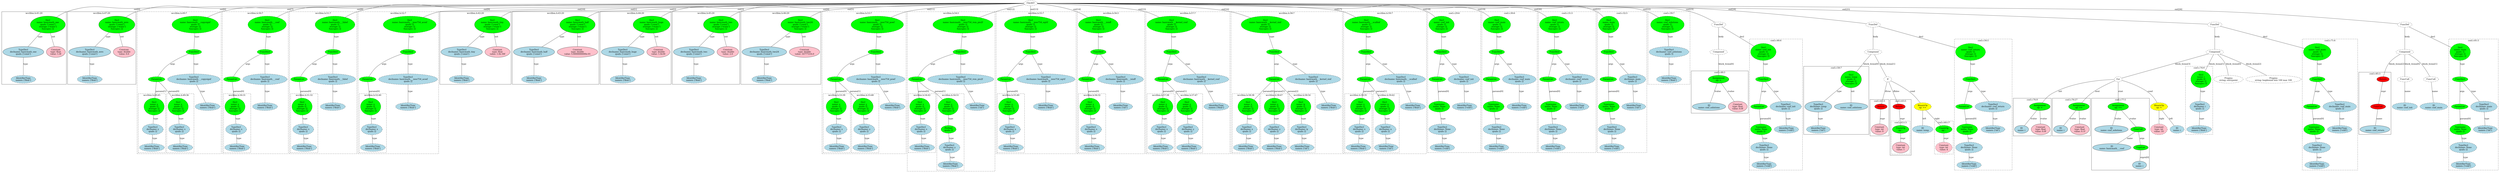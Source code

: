 strict graph "" {
	graph [bb="0,0,14207,1190.6"];
	node [label="\N"];
	subgraph cluster2 {
		graph [bb="8,610.24,372,1113.6",
			label="wcclibm.h:41:20",
			lheight=0.21,
			lp="190,1102.1",
			lwidth=1.29
		];
		4	[fillcolor=lightblue,
			height=0.74639,
			label="IdentifierType
names: ['float']",
			pos="128,645.11",
			style="filled,dashed",
			width=1.9053];
		3	[fillcolor=lightblue,
			height=1.041,
			label="TypeDecl
declname: basicmath_one
quals: ['const']",
			pos="128,834.49",
			style=filled,
			width=3.1034];
		3 -- 4	[label=type,
			lp="140,750.3",
			pos="128,796.92 128,760.17 128,704.47 128,672.05"];
		2	[fillcolor=green,
			height=1.6303,
			label="Decl
name: basicmath_one
quals: ['const']
storage: ['static']
funcspec: []",
			pos="268,1023.9",
			style=filled,
			width=2.6713];
		2 -- 3	[label=type,
			lp="223,939.68",
			pos="228.63,970.17 204.93,938.46 175.4,898.93 154.48,870.93"];
		5	[fillcolor=pink,
			height=1.041,
			label="Constant
type: float
value: 1.0f",
			pos="311,834.49",
			style=filled,
			width=1.4731];
		2 -- 5	[label=init,
			lp="298.5,939.68",
			pos="281.14,965.63 288.15,935.06 296.57,898.37 302.68,871.74"];
	}
	subgraph cluster26 {
		graph [bb="380,610.24,762,1113.6",
			label="wcclibm.h:47:20",
			lheight=0.21,
			lp="571,1102.1",
			lwidth=1.29
		];
		28	[fillcolor=lightblue,
			height=0.74639,
			label="IdentifierType
names: ['float']",
			pos="503,645.11",
			style="filled,dashed",
			width=1.9053];
		27	[fillcolor=lightblue,
			height=1.041,
			label="TypeDecl
declname: basicmath_zero
quals: ['const']",
			pos="503,834.49",
			style=filled,
			width=3.182];
		27 -- 28	[label=type,
			lp="515,750.3",
			pos="503,796.92 503,760.17 503,704.47 503,672.05"];
		26	[fillcolor=green,
			height=1.6303,
			label="Decl
name: basicmath_zero
quals: ['const']
storage: ['static']
funcspec: []",
			pos="655,1023.9",
			style=filled,
			width=2.7499];
		26 -- 27	[label=type,
			lp="605,939.68",
			pos="612.66,970.67 586.83,938.84 554.51,898.99 531.67,870.83"];
		29	[fillcolor=pink,
			height=1.041,
			label="Constant
type: double
value: 0.0",
			pos="695,834.49",
			style=filled,
			width=1.6499];
		26 -- 29	[label=init,
			lp="683.5,939.68",
			pos="667.27,965.38 673.77,934.93 681.56,898.46 687.22,871.93"];
	}
	subgraph cluster30 {
		graph [bb="770,129.35,1248,1113.6",
			label="wcclibm.h:49:7",
			lheight=0.21,
			lp="1009,1102.1",
			lwidth=1.19,
			style=dashed
		];
		subgraph cluster36 {
			graph [bb="940,137.35,1094,545.42",
				label="wcclibm.h:49:45",
				lheight=0.21,
				lp="1017,533.92",
				lwidth=1.29,
				style=dashed
			];
			38	[fillcolor=lightblue,
				height=0.74639,
				label="IdentifierType
names: ['float']",
				pos="1017,172.22",
				style="filled,dashed",
				width=1.9053];
			37	[fillcolor=lightblue,
				height=1.041,
				label="TypeDecl
declname: y
quals: []",
				pos="1012,298.17",
				style="filled,dashed",
				width=1.6303];
			37 -- 38	[label=type,
				lp="1027,235.19",
				pos="1013.5,260.65 1014.3,240.94 1015.2,217.07 1015.9,199.26"];
			36	[fillcolor=green,
				height=1.6303,
				label="Decl
name: y
quals: []
storage: []
funcspec: []",
				pos="1006,455.73",
				style="filled,dashed",
				width=1.591];
			36 -- 37	[label=type,
				lp="1022,371.54",
				pos="1008.2,396.81 1009,376.42 1009.9,354.08 1010.6,335.92"];
		}
		subgraph cluster33 {
			graph [bb="778,137.35,932,545.42",
				label="wcclibm.h:49:36",
				lheight=0.21,
				lp="855,533.92",
				lwidth=1.29,
				style=dashed
			];
			35	[fillcolor=lightblue,
				height=0.74639,
				label="IdentifierType
names: ['float']",
				pos="855,172.22",
				style="filled,dashed",
				width=1.9053];
			34	[fillcolor=lightblue,
				height=1.041,
				label="TypeDecl
declname: x
quals: []",
				pos="859,298.17",
				style="filled,dashed",
				width=1.6303];
			34 -- 35	[label=type,
				lp="870,235.19",
				pos="857.82,260.65 857.19,240.94 856.42,217.07 855.84,199.26"];
			33	[fillcolor=green,
				height=1.6303,
				label="Decl
name: x
quals: []
storage: []
funcspec: []",
				pos="866,455.73",
				style="filled,dashed",
				width=1.591];
			33 -- 34	[label=type,
				lp="875,371.54",
				pos="863.39,396.81 862.48,376.42 861.47,354.08 860.65,335.92"];
		}
		32	[fillcolor=green,
			height=0.5,
			label=ParamList,
			pos="883,645.11",
			style="filled,dashed",
			width=1.3179];
		32 -- 33	[label="params[0]",
			lp="905,560.92",
			pos="881.43,626.82 879.13,601.45 874.73,552.96 871.22,514.22"];
		32 -- 36	[label="params[1]",
			lp="975,560.92",
			pos="895.33,627.5 906.49,612.31 923.24,589.12 937,568.42 950.37,548.3 964.5,525.69 976.47,506.11"];
		31	[fillcolor=green,
			height=0.5,
			label=FuncDecl,
			pos="1094,834.49",
			style="filled,dashed",
			width=1.2457];
		31 -- 32	[label=args,
			lp="973.5,750.3",
			pos="1065.9,820.42 1032.7,803.95 977.16,773.11 939,734.8 917.54,713.26 900.25,682.08 890.82,663"];
		39	[fillcolor=lightblue,
			height=1.041,
			label="TypeDecl
declname: basicmath___copysignf
quals: []",
			pos="1094,645.11",
			style="filled,dashed",
			width=4.0462];
		31 -- 39	[label=type,
			lp="1106,750.3",
			pos="1094,816.2 1094,786.03 1094,723.15 1094,682.88"];
		40	[fillcolor=lightblue,
			height=0.74639,
			label="IdentifierType
names: ['float']",
			pos="1171,455.73",
			style="filled,dashed",
			width=1.9053];
		39 -- 40	[label=type,
			lp="1143,560.92",
			pos="1109,607.54 1124.2,570.69 1147.1,514.77 1160.5,482.39"];
		30	[fillcolor=green,
			height=1.6303,
			label="Decl
name: basicmath___copysignf
quals: []
storage: []
funcspec: []",
			pos="1103,1023.9",
			style="filled,dashed",
			width=3.5945];
		30 -- 31	[label=type,
			lp="1112,939.68",
			pos="1100.2,965.12 1098.4,926.41 1096,878.05 1094.8,852.75"];
	}
	subgraph cluster41 {
		graph [bb="1256,129.35,1632,1113.6",
			label="wcclibm.h:50:7",
			lheight=0.21,
			lp="1444,1102.1",
			lwidth=1.19,
			style=dashed
		];
		subgraph cluster44 {
			graph [bb="1264,137.35,1418,545.42",
				label="wcclibm.h:50:31",
				lheight=0.21,
				lp="1341,533.92",
				lwidth=1.29,
				style=dashed
			];
			46	[fillcolor=lightblue,
				height=0.74639,
				label="IdentifierType
names: ['float']",
				pos="1341,172.22",
				style="filled,dashed",
				width=1.9053];
			45	[fillcolor=lightblue,
				height=1.041,
				label="TypeDecl
declname: x
quals: []",
				pos="1336,298.17",
				style="filled,dashed",
				width=1.6303];
			45 -- 46	[label=type,
				lp="1351,235.19",
				pos="1337.5,260.65 1338.3,240.94 1339.2,217.07 1339.9,199.26"];
			44	[fillcolor=green,
				height=1.6303,
				label="Decl
name: x
quals: []
storage: []
funcspec: []",
				pos="1330,455.73",
				style="filled,dashed",
				width=1.591];
			44 -- 45	[label=type,
				lp="1346,371.54",
				pos="1332.2,396.81 1333,376.42 1333.9,354.08 1334.6,335.92"];
		}
		43	[fillcolor=green,
			height=0.5,
			label=ParamList,
			pos="1311,645.11",
			style="filled,dashed",
			width=1.3179];
		43 -- 44	[label="params[0]",
			lp="1348,560.92",
			pos="1312.8,626.82 1315.3,601.45 1320.2,552.96 1324.2,514.22"];
		42	[fillcolor=green,
			height=0.5,
			label=FuncDecl,
			pos="1500,834.49",
			style="filled,dashed",
			width=1.2457];
		42 -- 43	[label=args,
			lp="1401.5,750.3",
			pos="1475.6,819.23 1447.1,801.84 1399.9,770.32 1367,734.8 1346.4,712.64 1329,681.92 1319.3,663.07"];
		47	[fillcolor=lightblue,
			height=1.041,
			label="TypeDecl
declname: basicmath___cosf
quals: []",
			pos="1500,645.11",
			style="filled,dashed",
			width=3.4373];
		42 -- 47	[label=type,
			lp="1512,750.3",
			pos="1500,816.2 1500,786.03 1500,723.15 1500,682.88"];
		48	[fillcolor=lightblue,
			height=0.74639,
			label="IdentifierType
names: ['float']",
			pos="1500,455.73",
			style="filled,dashed",
			width=1.9053];
		47 -- 48	[label=type,
			lp="1512,560.92",
			pos="1500,607.54 1500,570.79 1500,515.09 1500,482.67"];
		41	[fillcolor=green,
			height=1.6303,
			label="Decl
name: basicmath___cosf
quals: []
storage: []
funcspec: []",
			pos="1512,1023.9",
			style="filled,dashed",
			width=2.9856];
		41 -- 42	[label=type,
			lp="1520,939.68",
			pos="1508.3,965.12 1505.8,926.41 1502.7,878.05 1501.1,852.75"];
	}
	subgraph cluster49 {
		graph [bb="1640,129.35,2022,1113.6",
			label="wcclibm.h:51:7",
			lheight=0.21,
			lp="1831,1102.1",
			lwidth=1.19,
			style=dashed
		];
		subgraph cluster52 {
			graph [bb="1648,137.35,1802,545.42",
				label="wcclibm.h:51:32",
				lheight=0.21,
				lp="1725,533.92",
				lwidth=1.29,
				style=dashed
			];
			54	[fillcolor=lightblue,
				height=0.74639,
				label="IdentifierType
names: ['float']",
				pos="1725,172.22",
				style="filled,dashed",
				width=1.9053];
			53	[fillcolor=lightblue,
				height=1.041,
				label="TypeDecl
declname: x
quals: []",
				pos="1720,298.17",
				style="filled,dashed",
				width=1.6303];
			53 -- 54	[label=type,
				lp="1735,235.19",
				pos="1721.5,260.65 1722.3,240.94 1723.2,217.07 1723.9,199.26"];
			52	[fillcolor=green,
				height=1.6303,
				label="Decl
name: x
quals: []
storage: []
funcspec: []",
				pos="1714,455.73",
				style="filled,dashed",
				width=1.591];
			52 -- 53	[label=type,
				lp="1730,371.54",
				pos="1716.2,396.81 1717,376.42 1717.9,354.08 1718.6,335.92"];
		}
		51	[fillcolor=green,
			height=0.5,
			label=ParamList,
			pos="1695,645.11",
			style="filled,dashed",
			width=1.3179];
		51 -- 52	[label="params[0]",
			lp="1732,560.92",
			pos="1696.8,626.82 1699.3,601.45 1704.2,552.96 1708.2,514.22"];
		50	[fillcolor=green,
			height=0.5,
			label=FuncDecl,
			pos="1887,834.49",
			style="filled,dashed",
			width=1.2457];
		50 -- 51	[label=args,
			lp="1786.5,750.3",
			pos="1862,819.35 1832.9,802.07 1784.6,770.66 1751,734.8 1730.3,712.75 1712.9,682 1703.2,663.11"];
		55	[fillcolor=lightblue,
			height=1.041,
			label="TypeDecl
declname: basicmath___fabsf
quals: []",
			pos="1887,645.11",
			style="filled,dashed",
			width=3.5159];
		50 -- 55	[label=type,
			lp="1899,750.3",
			pos="1887,816.2 1887,786.03 1887,723.15 1887,682.88"];
		56	[fillcolor=lightblue,
			height=0.74639,
			label="IdentifierType
names: ['float']",
			pos="1887,455.73",
			style="filled,dashed",
			width=1.9053];
		55 -- 56	[label=type,
			lp="1899,560.92",
			pos="1887,607.54 1887,570.79 1887,515.09 1887,482.67"];
		49	[fillcolor=green,
			height=1.6303,
			label="Decl
name: basicmath___fabsf
quals: []
storage: []
funcspec: []",
			pos="1899,1023.9",
			style="filled,dashed",
			width=3.0838];
		49 -- 50	[label=type,
			lp="1907,939.68",
			pos="1895.3,965.12 1892.8,926.41 1889.7,878.05 1888.1,852.75"];
	}
	subgraph cluster57 {
		graph [bb="2030,129.35,2484,1113.6",
			label="wcclibm.h:52:7",
			lheight=0.21,
			lp="2257,1102.1",
			lwidth=1.19,
			style=dashed
		];
		subgraph cluster60 {
			graph [bb="2038,137.35,2192,545.42",
				label="wcclibm.h:52:40",
				lheight=0.21,
				lp="2115,533.92",
				lwidth=1.29,
				style=dashed
			];
			62	[fillcolor=lightblue,
				height=0.74639,
				label="IdentifierType
names: ['float']",
				pos="2115,172.22",
				style="filled,dashed",
				width=1.9053];
			61	[fillcolor=lightblue,
				height=1.041,
				label="TypeDecl
declname: x
quals: []",
				pos="2110,298.17",
				style="filled,dashed",
				width=1.6303];
			61 -- 62	[label=type,
				lp="2125,235.19",
				pos="2111.5,260.65 2112.3,240.94 2113.2,217.07 2113.9,199.26"];
			60	[fillcolor=green,
				height=1.6303,
				label="Decl
name: x
quals: []
storage: []
funcspec: []",
				pos="2104,455.73",
				style="filled,dashed",
				width=1.591];
			60 -- 61	[label=type,
				lp="2120,371.54",
				pos="2106.2,396.81 2107,376.42 2107.9,354.08 2108.6,335.92"];
		}
		59	[fillcolor=green,
			height=0.5,
			label=ParamList,
			pos="2085,645.11",
			style="filled,dashed",
			width=1.3179];
		59 -- 60	[label="params[0]",
			lp="2122,560.92",
			pos="2086.8,626.82 2089.3,601.45 2094.2,552.96 2098.2,514.22"];
		58	[fillcolor=green,
			height=0.5,
			label=FuncDecl,
			pos="2313,834.49",
			style="filled,dashed",
			width=1.2457];
		58 -- 59	[label=args,
			lp="2177.5,750.3",
			pos="2282.1,821.27 2245.2,805.53 2183.3,775.3 2141,734.8 2119,713.76 2101.9,682.43 2092.6,663.18"];
		63	[fillcolor=lightblue,
			height=1.041,
			label="TypeDecl
declname: basicmath___ieee754_acosf
quals: []",
			pos="2313,645.11",
			style="filled,dashed",
			width=4.5176];
		58 -- 63	[label=type,
			lp="2325,750.3",
			pos="2313,816.2 2313,786.03 2313,723.15 2313,682.88"];
		64	[fillcolor=lightblue,
			height=0.74639,
			label="IdentifierType
names: ['float']",
			pos="2313,455.73",
			style="filled,dashed",
			width=1.9053];
		63 -- 64	[label=type,
			lp="2325,560.92",
			pos="2313,607.54 2313,570.79 2313,515.09 2313,482.67"];
		57	[fillcolor=green,
			height=1.6303,
			label="Decl
name: basicmath___ieee754_acosf
quals: []
storage: []
funcspec: []",
			pos="2322,1023.9",
			style="filled,dashed",
			width=4.0659];
		57 -- 58	[label=type,
			lp="2331,939.68",
			pos="2319.2,965.12 2317.4,926.41 2315,878.05 2313.8,852.75"];
	}
	subgraph cluster6 {
		graph [bb="2492,610.24,2892,1113.6",
			label="wcclibm.h:42:20",
			lheight=0.21,
			lp="2692,1102.1",
			lwidth=1.29
		];
		8	[fillcolor=lightblue,
			height=0.74639,
			label="IdentifierType
names: ['float']",
			pos="2613,645.11",
			style="filled,dashed",
			width=1.9053];
		7	[fillcolor=lightblue,
			height=1.041,
			label="TypeDecl
declname: basicmath_tiny
quals: ['const']",
			pos="2613,834.49",
			style=filled,
			width=3.1427];
		7 -- 8	[label=type,
			lp="2625,750.3",
			pos="2613,796.92 2613,760.17 2613,704.47 2613,672.05"];
		6	[fillcolor=green,
			height=1.6303,
			label="Decl
name: basicmath_tiny
quals: ['const']
storage: ['static']
funcspec: []",
			pos="2787,1023.9",
			style=filled,
			width=2.6909];
		6 -- 7	[label=type,
			lp="2728,939.68",
			pos="2739.9,972.16 2710,939.97 2672.1,899.14 2645.5,870.52"];
		9	[fillcolor=pink,
			height=1.041,
			label="Constant
type: float
value: 1.0e-30f",
			pos="2814,834.49",
			style=filled,
			width=1.9445];
		6 -- 9	[label=init,
			lp="2809.5,939.68",
			pos="2795.3,965.38 2799.7,934.93 2804.9,898.46 2808.7,871.93"];
	}
	subgraph cluster10 {
		graph [bb="2900,610.24,3380,1113.6",
			label="wcclibm.h:43:20",
			lheight=0.21,
			lp="3140,1102.1",
			lwidth=1.29
		];
		12	[fillcolor=lightblue,
			height=0.74639,
			label="IdentifierType
names: ['float']",
			pos="3021,645.11",
			style="filled,dashed",
			width=1.9053];
		11	[fillcolor=lightblue,
			height=1.041,
			label="TypeDecl
declname: basicmath_half
quals: ['const']",
			pos="3021,834.49",
			style=filled,
			width=3.1427];
		11 -- 12	[label=type,
			lp="3033,750.3",
			pos="3021,796.92 3021,760.17 3021,704.47 3021,672.05"];
		10	[fillcolor=green,
			height=1.6303,
			label="Decl
name: basicmath_half
quals: ['const']
storage: ['static']
funcspec: []",
			pos="3262,1023.9",
			style=filled,
			width=2.6909];
		10 -- 11	[label=type,
			lp="3176,939.68",
			pos="3203,977.03 3160.3,943.77 3103.3,899.51 3064.6,869.39"];
		13	[fillcolor=pink,
			height=1.041,
			label="Constant
type: double
value: 5.0000000000e-01",
			pos="3262,834.49",
			style=filled,
			width=3.0445];
		10 -- 13	[label=init,
			lp="3271.5,939.68",
			pos="3262,965.12 3262,934.8 3262,898.55 3262,872.11"];
	}
	subgraph cluster14 {
		graph [bb="3388,610.24,3783,1113.6",
			label="wcclibm.h:44:20",
			lheight=0.21,
			lp="3585.5,1102.1",
			lwidth=1.29
		];
		16	[fillcolor=lightblue,
			height=0.74639,
			label="IdentifierType
names: ['float']",
			pos="3513,645.11",
			style="filled,dashed",
			width=1.9053];
		15	[fillcolor=lightblue,
			height=1.041,
			label="TypeDecl
declname: basicmath_huge
quals: ['const']",
			pos="3513,834.49",
			style=filled,
			width=3.2409];
		15 -- 16	[label=type,
			lp="3525,750.3",
			pos="3513,796.92 3513,760.17 3513,704.47 3513,672.05"];
		14	[fillcolor=green,
			height=1.6303,
			label="Decl
name: basicmath_huge
quals: ['const']
storage: ['static']
funcspec: []",
			pos="3674,1023.9",
			style=filled,
			width=2.8088];
		14 -- 15	[label=type,
			lp="3620,939.68",
			pos="3629.2,970.67 3601.8,938.84 3567.6,898.99 3543.4,870.83"];
		17	[fillcolor=pink,
			height=1.041,
			label="Constant
type: double
value: 1.0e30",
			pos="3711,834.49",
			style=filled,
			width=1.7678];
		14 -- 17	[label=init,
			lp="3701.5,939.68",
			pos="3685.4,965.38 3691.4,934.93 3698.6,898.46 3703.8,871.93"];
	}
	subgraph cluster18 {
		graph [bb="3791,610.24,4168,1113.6",
			label="wcclibm.h:45:20",
			lheight=0.21,
			lp="3979.5,1102.1",
			lwidth=1.29
		];
		20	[fillcolor=lightblue,
			height=0.74639,
			label="IdentifierType
names: ['float']",
			pos="3911,645.11",
			style="filled,dashed",
			width=1.9053];
		19	[fillcolor=lightblue,
			height=1.041,
			label="TypeDecl
declname: basicmath_two
quals: ['const']",
			pos="3911,834.49",
			style=filled,
			width=3.1231];
		19 -- 20	[label=type,
			lp="3923,750.3",
			pos="3911,796.92 3911,760.17 3911,704.47 3911,672.05"];
		18	[fillcolor=green,
			height=1.6303,
			label="Decl
name: basicmath_two
quals: ['const']
storage: ['static']
funcspec: []",
			pos="4063,1023.9",
			style=filled,
			width=2.6909];
		18 -- 19	[label=type,
			lp="4013,939.68",
			pos="4020.7,970.67 3994.8,938.84 3962.5,898.99 3939.7,870.83"];
		21	[fillcolor=pink,
			height=1.041,
			label="Constant
type: double
value: 2.0",
			pos="4101,834.49",
			style=filled,
			width=1.6499];
		18 -- 21	[label=init,
			lp="4090.5,939.68",
			pos="4074.7,965.38 4080.8,934.93 4088.2,898.46 4093.6,871.93"];
	}
	subgraph cluster22 {
		graph [bb="4176,610.24,4621,1113.6",
			label="wcclibm.h:46:20",
			lheight=0.21,
			lp="4398.5,1102.1",
			lwidth=1.29
		];
		24	[fillcolor=lightblue,
			height=0.74639,
			label="IdentifierType
names: ['float']",
			pos="4306,645.11",
			style="filled,dashed",
			width=1.9053];
		23	[fillcolor=lightblue,
			height=1.041,
			label="TypeDecl
declname: basicmath_two24
quals: ['const']",
			pos="4306,834.49",
			style=filled,
			width=3.398];
		23 -- 24	[label=type,
			lp="4318,750.3",
			pos="4306,796.92 4306,760.17 4306,704.47 4306,672.05"];
		22	[fillcolor=green,
			height=1.6303,
			label="Decl
name: basicmath_two24
quals: ['const']
storage: ['static']
funcspec: []",
			pos="4507,1023.9",
			style=filled,
			width=2.9463];
		22 -- 23	[label=type,
			lp="4437,939.68",
			pos="4453.4,972.9 4418.6,940.48 4374.2,899.07 4343.3,870.22"];
		25	[fillcolor=pink,
			height=1.041,
			label="Constant
type: double
value: 16777216.0",
			pos="4530,834.49",
			style=filled,
			width=2.3177];
		22 -- 25	[label=init,
			lp="4527.5,939.68",
			pos="4514.1,965.12 4517.8,934.8 4522.3,898.55 4525.5,872.11"];
	}
	subgraph cluster65 {
		graph [bb="4629,129.35,5107,1113.6",
			label="wcclibm.h:53:7",
			lheight=0.21,
			lp="4868,1102.1",
			lwidth=1.19,
			style=dashed
		];
		subgraph cluster68 {
			graph [bb="4637,137.35,4791,545.42",
				label="wcclibm.h:53:39",
				lheight=0.21,
				lp="4714,533.92",
				lwidth=1.29,
				style=dashed
			];
			70	[fillcolor=lightblue,
				height=0.74639,
				label="IdentifierType
names: ['float']",
				pos="4714,172.22",
				style="filled,dashed",
				width=1.9053];
			69	[fillcolor=lightblue,
				height=1.041,
				label="TypeDecl
declname: x
quals: []",
				pos="4713,298.17",
				style="filled,dashed",
				width=1.6303];
			69 -- 70	[label=type,
				lp="4726,235.19",
				pos="4713.3,260.65 4713.5,240.94 4713.6,217.07 4713.8,199.26"];
			68	[fillcolor=green,
				height=1.6303,
				label="Decl
name: x
quals: []
storage: []
funcspec: []",
				pos="4712,455.73",
				style="filled,dashed",
				width=1.591];
			68 -- 69	[label=type,
				lp="4725,371.54",
				pos="4712.4,396.81 4712.5,376.42 4712.6,354.08 4712.8,335.92"];
		}
		subgraph cluster71 {
			graph [bb="4799,137.35,4953,545.42",
				label="wcclibm.h:53:48",
				lheight=0.21,
				lp="4876,533.92",
				lwidth=1.29,
				style=dashed
			];
			73	[fillcolor=lightblue,
				height=0.74639,
				label="IdentifierType
names: ['float']",
				pos="4876,172.22",
				style="filled,dashed",
				width=1.9053];
			72	[fillcolor=lightblue,
				height=1.041,
				label="TypeDecl
declname: y
quals: []",
				pos="4871,298.17",
				style="filled,dashed",
				width=1.6303];
			72 -- 73	[label=type,
				lp="4886,235.19",
				pos="4872.5,260.65 4873.3,240.94 4874.2,217.07 4874.9,199.26"];
			71	[fillcolor=green,
				height=1.6303,
				label="Decl
name: y
quals: []
storage: []
funcspec: []",
				pos="4865,455.73",
				style="filled,dashed",
				width=1.591];
			71 -- 72	[label=type,
				lp="4881,371.54",
				pos="4867.2,396.81 4868,376.42 4868.9,354.08 4869.6,335.92"];
		}
		67	[fillcolor=green,
			height=0.5,
			label=ParamList,
			pos="4710,645.11",
			style="filled,dashed",
			width=1.3179];
		67 -- 68	[label="params[0]",
			lp="4739,560.92",
			pos="4710.2,626.82 4710.5,601.54 4711,553.31 4711.4,514.64"];
		67 -- 71	[label="params[1]",
			lp="4817,560.92",
			pos="4724.4,627.88 4741.4,608.47 4770.7,574.9 4795,545.42 4806.5,531.5 4818.8,516.13 4829.8,502.15"];
		66	[fillcolor=green,
			height=0.5,
			label=FuncDecl,
			pos="4937,834.49",
			style="filled,dashed",
			width=1.2457];
		66 -- 67	[label=args,
			lp="4802.5,750.3",
			pos="4906.3,821.23 4869.6,805.45 4808,775.18 4766,734.8 4744.1,713.73 4726.9,682.41 4717.6,663.17"];
		74	[fillcolor=lightblue,
			height=1.041,
			label="TypeDecl
declname: basicmath___ieee754_powf
quals: []",
			pos="4937,645.11",
			style="filled,dashed",
			width=4.498];
		66 -- 74	[label=type,
			lp="4949,750.3",
			pos="4937,816.2 4937,786.03 4937,723.15 4937,682.88"];
		75	[fillcolor=lightblue,
			height=0.74639,
			label="IdentifierType
names: ['float']",
			pos="5030,455.73",
			style="filled,dashed",
			width=1.9053];
		74 -- 75	[label=type,
			lp="4993,560.92",
			pos="4955.2,607.54 4973.4,570.69 5001.2,514.77 5017.3,482.39"];
		65	[fillcolor=green,
			height=1.6303,
			label="Decl
name: basicmath___ieee754_powf
quals: []
storage: []
funcspec: []",
			pos="4945,1023.9",
			style="filled,dashed",
			width=4.0462];
		65 -- 66	[label=type,
			lp="4954,939.68",
			pos="4942.5,965.12 4940.9,926.41 4938.8,878.05 4937.7,852.75"];
	}
	subgraph cluster76 {
		graph [bb="5115,8,5608,1113.6",
			label="wcclibm.h:54:5",
			lheight=0.21,
			lp="5361.5,1102.1",
			lwidth=1.19,
			style=dashed
		];
		subgraph cluster79 {
			graph [bb="5123,137.35,5277,545.42",
				label="wcclibm.h:54:42",
				lheight=0.21,
				lp="5200,533.92",
				lwidth=1.29,
				style=dashed
			];
			81	[fillcolor=lightblue,
				height=0.74639,
				label="IdentifierType
names: ['float']",
				pos="5200,172.22",
				style="filled,dashed",
				width=1.9053];
			80	[fillcolor=lightblue,
				height=1.041,
				label="TypeDecl
declname: x
quals: []",
				pos="5195,298.17",
				style="filled,dashed",
				width=1.6303];
			80 -- 81	[label=type,
				lp="5210,235.19",
				pos="5196.5,260.65 5197.3,240.94 5198.2,217.07 5198.9,199.26"];
			79	[fillcolor=green,
				height=1.6303,
				label="Decl
name: x
quals: []
storage: []
funcspec: []",
				pos="5189,455.73",
				style="filled,dashed",
				width=1.591];
			79 -- 80	[label=type,
				lp="5205,371.54",
				pos="5191.2,396.81 5192,376.42 5192.9,354.08 5193.6,335.92"];
		}
		subgraph cluster82 {
			graph [bb="5285,16,5439,545.42",
				label="wcclibm.h:54:51",
				lheight=0.21,
				lp="5362,533.92",
				lwidth=1.29,
				style=dashed
			];
			85	[fillcolor=lightblue,
				height=0.74639,
				label="IdentifierType
names: ['float']",
				pos="5362,50.87",
				style="filled,dashed",
				width=1.9053];
			84	[fillcolor=lightblue,
				height=1.041,
				label="TypeDecl
declname: y
quals: []",
				pos="5357,172.22",
				style="filled,dashed",
				width=1.6303];
			84 -- 85	[label=type,
				lp="5373,103.24",
				pos="5358.5,134.43 5359.3,116.08 5360.2,94.318 5360.9,77.746"];
			83	[fillcolor=green,
				height=0.74639,
				label="PtrDecl
quals: []",
				pos="5352,298.17",
				style="filled,dashed",
				width=1.2178];
			83 -- 84	[label=type,
				lp="5367,235.19",
				pos="5353,271.19 5353.8,253.44 5354.7,229.66 5355.5,209.98"];
			82	[fillcolor=green,
				height=1.6303,
				label="Decl
name: y
quals: []
storage: []
funcspec: []",
				pos="5351,455.73",
				style="filled,dashed",
				width=1.591];
			82 -- 83	[label=type,
				lp="5364,371.54",
				pos="5351.4,396.81 5351.5,372.27 5351.7,344.92 5351.8,325.42"];
		}
		78	[fillcolor=green,
			height=0.5,
			label=ParamList,
			pos="5170,645.11",
			style="filled,dashed",
			width=1.3179];
		78 -- 79	[label="params[0]",
			lp="5207,560.92",
			pos="5171.8,626.82 5174.3,601.45 5179.2,552.96 5183.2,514.22"];
		78 -- 82	[label="params[1]",
			lp="5300,560.92",
			pos="5184.9,627.82 5196.1,615.92 5212,599.61 5227,586.42 5249.6,566.54 5259.5,566.53 5281,545.42 5293.9,532.78 5306.5,517.77 5317.5,503.73"];
		77	[fillcolor=green,
			height=0.5,
			label=FuncDecl,
			pos="5418,834.49",
			style="filled,dashed",
			width=1.2457];
		77 -- 78	[label=args,
			lp="5266.5,750.3",
			pos="5384.4,822.28 5343.6,807.36 5274.2,777.75 5227,734.8 5204.3,714.11 5186.8,682.38 5177.5,663.01"];
		86	[fillcolor=lightblue,
			height=1.041,
			label="TypeDecl
declname: basicmath___ieee754_rem_pio2f
quals: []",
			pos="5418,645.11",
			style="filled,dashed",
			width=5.0676];
		77 -- 86	[label=type,
			lp="5430,750.3",
			pos="5418,816.2 5418,786.03 5418,723.15 5418,682.88"];
		87	[fillcolor=lightblue,
			height=0.74639,
			label="IdentifierType
names: ['int']",
			pos="5513,455.73",
			style="filled,dashed",
			width=1.8463];
		86 -- 87	[label=type,
			lp="5475,560.92",
			pos="5436.5,607.54 5455.3,570.58 5483.7,514.45 5500.1,482.11"];
		76	[fillcolor=green,
			height=1.6303,
			label="Decl
name: basicmath___ieee754_rem_pio2f
quals: []
storage: []
funcspec: []",
			pos="5429,1023.9",
			style="filled,dashed",
			width=4.6355];
		76 -- 77	[label=type,
			lp="5437,939.68",
			pos="5425.6,965.12 5423.3,926.41 5420.5,878.05 5419,852.75"];
	}
	subgraph cluster88 {
		graph [bb="5616,129.35,6064,1113.6",
			label="wcclibm.h:55:7",
			lheight=0.21,
			lp="5840,1102.1",
			lwidth=1.19,
			style=dashed
		];
		subgraph cluster91 {
			graph [bb="5624,137.35,5778,545.42",
				label="wcclibm.h:55:40",
				lheight=0.21,
				lp="5701,533.92",
				lwidth=1.29,
				style=dashed
			];
			93	[fillcolor=lightblue,
				height=0.74639,
				label="IdentifierType
names: ['float']",
				pos="5701,172.22",
				style="filled,dashed",
				width=1.9053];
			92	[fillcolor=lightblue,
				height=1.041,
				label="TypeDecl
declname: x
quals: []",
				pos="5696,298.17",
				style="filled,dashed",
				width=1.6303];
			92 -- 93	[label=type,
				lp="5711,235.19",
				pos="5697.5,260.65 5698.3,240.94 5699.2,217.07 5699.9,199.26"];
			91	[fillcolor=green,
				height=1.6303,
				label="Decl
name: x
quals: []
storage: []
funcspec: []",
				pos="5692,455.73",
				style="filled,dashed",
				width=1.591];
			91 -- 92	[label=type,
				lp="5707,371.54",
				pos="5693.5,396.81 5694,376.42 5694.6,354.08 5695.1,335.92"];
		}
		90	[fillcolor=green,
			height=0.5,
			label=ParamList,
			pos="5671,645.11",
			style="filled,dashed",
			width=1.3179];
		90 -- 91	[label="params[0]",
			lp="5709,560.92",
			pos="5672.9,626.82 5675.8,601.45 5681.2,552.96 5685.6,514.22"];
		89	[fillcolor=green,
			height=0.5,
			label=FuncDecl,
			pos="5809,834.49",
			style="filled,dashed",
			width=1.2457];
		89 -- 90	[label=args,
			lp="5755.5,750.3",
			pos="5794.4,817.26 5777.4,798.12 5749,765.08 5727,734.8 5709.4,710.64 5691.4,681.03 5680.7,662.88"];
		94	[fillcolor=lightblue,
			height=1.041,
			label="TypeDecl
declname: basicmath___ieee754_sqrtf
quals: []",
			pos="5896,645.11",
			style="filled,dashed",
			width=4.4391];
		89 -- 94	[label=type,
			lp="5862,750.3",
			pos="5816.9,816.53 5830.8,786.44 5860.3,723.09 5879,682.67"];
		95	[fillcolor=lightblue,
			height=0.74639,
			label="IdentifierType
names: ['float']",
			pos="5896,455.73",
			style="filled,dashed",
			width=1.9053];
		94 -- 95	[label=type,
			lp="5908,560.92",
			pos="5896,607.54 5896,570.79 5896,515.09 5896,482.67"];
		88	[fillcolor=green,
			height=1.6303,
			label="Decl
name: basicmath___ieee754_sqrtf
quals: []
storage: []
funcspec: []",
			pos="5809,1023.9",
			style="filled,dashed",
			width=3.9873];
		88 -- 89	[label=type,
			lp="5821,939.68",
			pos="5809,965.12 5809,926.41 5809,878.05 5809,852.75"];
	}
	subgraph cluster96 {
		graph [bb="6072,129.35,6456,1113.6",
			label="wcclibm.h:56:5",
			lheight=0.21,
			lp="6264,1102.1",
			lwidth=1.19,
			style=dashed
		];
		subgraph cluster99 {
			graph [bb="6080,137.35,6234,545.42",
				label="wcclibm.h:56:32",
				lheight=0.21,
				lp="6157,533.92",
				lwidth=1.29,
				style=dashed
			];
			101	[fillcolor=lightblue,
				height=0.74639,
				label="IdentifierType
names: ['float']",
				pos="6157,172.22",
				style="filled,dashed",
				width=1.9053];
			100	[fillcolor=lightblue,
				height=1.041,
				label="TypeDecl
declname: x
quals: []",
				pos="6152,298.17",
				style="filled,dashed",
				width=1.6303];
			100 -- 101	[label=type,
				lp="6167,235.19",
				pos="6153.5,260.65 6154.3,240.94 6155.2,217.07 6155.9,199.26"];
			99	[fillcolor=green,
				height=1.6303,
				label="Decl
name: x
quals: []
storage: []
funcspec: []",
				pos="6146,455.73",
				style="filled,dashed",
				width=1.591];
			99 -- 100	[label=type,
				lp="6162,371.54",
				pos="6148.2,396.81 6149,376.42 6149.9,354.08 6150.6,335.92"];
		}
		98	[fillcolor=green,
			height=0.5,
			label=ParamList,
			pos="6127,645.11",
			style="filled,dashed",
			width=1.3179];
		98 -- 99	[label="params[0]",
			lp="6164,560.92",
			pos="6128.8,626.82 6131.3,601.45 6136.2,552.96 6140.2,514.22"];
		97	[fillcolor=green,
			height=0.5,
			label=FuncDecl,
			pos="6192,834.49",
			style="filled,dashed",
			width=1.2457];
		97 -- 98	[label=args,
			lp="6177.5,750.3",
			pos="6186.1,816.53 6173.8,780.95 6145.3,698.83 6132.9,663.17"];
		102	[fillcolor=lightblue,
			height=1.041,
			label="TypeDecl
declname: basicmath___isinff
quals: []",
			pos="6320,645.11",
			style="filled,dashed",
			width=3.5552];
		97 -- 102	[label=type,
			lp="6265,750.3",
			pos="6203.4,816.86 6223.9,786.77 6267.7,722.63 6295.4,682.1"];
		103	[fillcolor=lightblue,
			height=0.74639,
			label="IdentifierType
names: ['int']",
			pos="6320,455.73",
			style="filled,dashed",
			width=1.8463];
		102 -- 103	[label=type,
			lp="6332,560.92",
			pos="6320,607.54 6320,570.79 6320,515.09 6320,482.67"];
		96	[fillcolor=green,
			height=1.6303,
			label="Decl
name: basicmath___isinff
quals: []
storage: []
funcspec: []",
			pos="6192,1023.9",
			style="filled,dashed",
			width=3.1034];
		96 -- 97	[label=type,
			lp="6204,939.68",
			pos="6192,965.12 6192,926.41 6192,878.05 6192,852.75"];
	}
	subgraph cluster104 {
		graph [bb="6464,129.35,6942,1113.6",
			label="wcclibm.h:57:7",
			lheight=0.21,
			lp="6703,1102.1",
			lwidth=1.19,
			style=dashed
		];
		subgraph cluster107 {
			graph [bb="6472,137.35,6626,545.42",
				label="wcclibm.h:57:38",
				lheight=0.21,
				lp="6549,533.92",
				lwidth=1.29,
				style=dashed
			];
			109	[fillcolor=lightblue,
				height=0.74639,
				label="IdentifierType
names: ['float']",
				pos="6549,172.22",
				style="filled,dashed",
				width=1.9053];
			108	[fillcolor=lightblue,
				height=1.041,
				label="TypeDecl
declname: x
quals: []",
				pos="6552,298.17",
				style="filled,dashed",
				width=1.6303];
			108 -- 109	[label=type,
				lp="6563,235.19",
				pos="6551.1,260.65 6550.6,240.94 6550.1,217.07 6549.6,199.26"];
			107	[fillcolor=green,
				height=1.6303,
				label="Decl
name: x
quals: []
storage: []
funcspec: []",
				pos="6556,455.73",
				style="filled,dashed",
				width=1.591];
			107 -- 108	[label=type,
				lp="6566,371.54",
				pos="6554.5,396.81 6554,376.42 6553.4,354.08 6552.9,335.92"];
		}
		subgraph cluster110 {
			graph [bb="6634,137.35,6788,545.42",
				label="wcclibm.h:57:47",
				lheight=0.21,
				lp="6711,533.92",
				lwidth=1.29,
				style=dashed
			];
			112	[fillcolor=lightblue,
				height=0.74639,
				label="IdentifierType
names: ['float']",
				pos="6711,172.22",
				style="filled,dashed",
				width=1.9053];
			111	[fillcolor=lightblue,
				height=1.041,
				label="TypeDecl
declname: y
quals: []",
				pos="6706,298.17",
				style="filled,dashed",
				width=1.6303];
			111 -- 112	[label=type,
				lp="6721,235.19",
				pos="6707.5,260.65 6708.3,240.94 6709.2,217.07 6709.9,199.26"];
			110	[fillcolor=green,
				height=1.6303,
				label="Decl
name: y
quals: []
storage: []
funcspec: []",
				pos="6700,455.73",
				style="filled,dashed",
				width=1.591];
			110 -- 111	[label=type,
				lp="6716,371.54",
				pos="6702.2,396.81 6703,376.42 6703.9,354.08 6704.6,335.92"];
		}
		106	[fillcolor=green,
			height=0.5,
			label=ParamList,
			pos="6565,645.11",
			style="filled,dashed",
			width=1.3179];
		106 -- 107	[label="params[0]",
			lp="6590,560.92",
			pos="6564.2,626.82 6563,601.54 6560.6,553.31 6558.8,514.64"];
		106 -- 110	[label="params[1]",
			lp="6659,560.92",
			pos="6577.6,627.7 6589.3,612.45 6607,589.06 6622,568.42 6637.1,547.55 6653.5,524.21 6667.4,504.28"];
		105	[fillcolor=green,
			height=0.5,
			label=FuncDecl,
			pos="6608,834.49",
			style="filled,dashed",
			width=1.2457];
		105 -- 106	[label=args,
			lp="6602.5,750.3",
			pos="6604.1,816.53 6595.9,780.95 6577.1,698.83 6568.9,663.17"];
		113	[fillcolor=lightblue,
			height=1.041,
			label="TypeDecl
declname: basicmath___kernel_cosf
quals: []",
			pos="6782,645.11",
			style="filled,dashed",
			width=4.223];
		105 -- 113	[label=type,
			lp="6702,750.3",
			pos="6623.1,817.19 6651,787.18 6711,722.56 6748.8,681.89"];
		114	[fillcolor=lightblue,
			height=0.74639,
			label="IdentifierType
names: ['float']",
			pos="6865,455.73",
			style="filled,dashed",
			width=1.9053];
		113 -- 114	[label=type,
			lp="6834,560.92",
			pos="6798.2,607.54 6814.5,570.69 6839.3,514.77 6853.6,482.39"];
		104	[fillcolor=green,
			height=1.6303,
			label="Decl
name: basicmath___kernel_cosf
quals: []
storage: []
funcspec: []",
			pos="6608,1023.9",
			style="filled,dashed",
			width=3.7909];
		104 -- 105	[label=type,
			lp="6620,939.68",
			pos="6608,965.12 6608,926.41 6608,878.05 6608,852.75"];
	}
	subgraph cluster115 {
		graph [bb="6950,129.35,7584,1113.6",
			label="wcclibm.h:58:7",
			lheight=0.21,
			lp="7267,1102.1",
			lwidth=1.19,
			style=dashed
		];
		subgraph cluster118 {
			graph [bb="6958,137.35,7112,545.42",
				label="wcclibm.h:58:38",
				lheight=0.21,
				lp="7035,533.92",
				lwidth=1.29,
				style=dashed
			];
			120	[fillcolor=lightblue,
				height=0.74639,
				label="IdentifierType
names: ['float']",
				pos="7035,172.22",
				style="filled,dashed",
				width=1.9053];
			119	[fillcolor=lightblue,
				height=1.041,
				label="TypeDecl
declname: x
quals: []",
				pos="7039,298.17",
				style="filled,dashed",
				width=1.6303];
			119 -- 120	[label=type,
				lp="7050,235.19",
				pos="7037.8,260.65 7037.2,240.94 7036.4,217.07 7035.8,199.26"];
			118	[fillcolor=green,
				height=1.6303,
				label="Decl
name: x
quals: []
storage: []
funcspec: []",
				pos="7046,455.73",
				style="filled,dashed",
				width=1.591];
			118 -- 119	[label=type,
				lp="7055,371.54",
				pos="7043.4,396.81 7042.5,376.42 7041.5,354.08 7040.7,335.92"];
		}
		subgraph cluster121 {
			graph [bb="7120,137.35,7274,545.42",
				label="wcclibm.h:58:47",
				lheight=0.21,
				lp="7197,533.92",
				lwidth=1.29,
				style=dashed
			];
			123	[fillcolor=lightblue,
				height=0.74639,
				label="IdentifierType
names: ['float']",
				pos="7197,172.22",
				style="filled,dashed",
				width=1.9053];
			122	[fillcolor=lightblue,
				height=1.041,
				label="TypeDecl
declname: y
quals: []",
				pos="7197,298.17",
				style="filled,dashed",
				width=1.6303];
			122 -- 123	[label=type,
				lp="7209,235.19",
				pos="7197,260.65 7197,240.94 7197,217.07 7197,199.26"];
			121	[fillcolor=green,
				height=1.6303,
				label="Decl
name: y
quals: []
storage: []
funcspec: []",
				pos="7197,455.73",
				style="filled,dashed",
				width=1.591];
			121 -- 122	[label=type,
				lp="7209,371.54",
				pos="7197,396.81 7197,376.42 7197,354.08 7197,335.92"];
		}
		subgraph cluster124 {
			graph [bb="7282,137.35,7430,545.42",
				label="wcclibm.h:58:54",
				lheight=0.21,
				lp="7356,533.92",
				lwidth=1.29,
				style=dashed
			];
			126	[fillcolor=lightblue,
				height=0.74639,
				label="IdentifierType
names: ['int']",
				pos="7356,172.22",
				style="filled,dashed",
				width=1.8463];
			125	[fillcolor=lightblue,
				height=1.041,
				label="TypeDecl
declname: iy
quals: []",
				pos="7354,298.17",
				style="filled,dashed",
				width=1.7088];
			125 -- 126	[label=type,
				lp="7368,235.19",
				pos="7354.6,260.65 7354.9,240.94 7355.3,217.07 7355.6,199.26"];
			124	[fillcolor=green,
				height=1.6303,
				label="Decl
name: iy
quals: []
storage: []
funcspec: []",
				pos="7349,455.73",
				style="filled,dashed",
				width=1.591];
			124 -- 125	[label=type,
				lp="7364,371.54",
				pos="7350.9,396.81 7351.5,376.42 7352.2,354.08 7352.8,335.92"];
		}
		117	[fillcolor=green,
			height=0.5,
			label=ParamList,
			pos="7197,645.11",
			style="filled,dashed",
			width=1.3179];
		117 -- 118	[label="params[0]",
			lp="7162,560.92",
			pos="7183.4,627.77 7167.3,608.26 7139.5,574.6 7116,545.42 7104.7,531.36 7092.5,515.95 7081.4,501.98"];
		117 -- 121	[label="params[1]",
			lp="7225,560.92",
			pos="7197,626.82 7197,601.54 7197,553.31 7197,514.64"];
		117 -- 124	[label="params[2]",
			lp="7300,560.92",
			pos="7210.5,627.75 7226.7,608.21 7254.4,574.52 7278,545.42 7289.4,531.32 7301.8,515.9 7313,501.93"];
		116	[fillcolor=green,
			height=0.5,
			label=FuncDecl,
			pos="7197,834.49",
			style="filled,dashed",
			width=1.2457];
		116 -- 117	[label=args,
			lp="7208.5,750.3",
			pos="7197,816.2 7197,780.5 7197,699.02 7197,663.36"];
		127	[fillcolor=lightblue,
			height=1.041,
			label="TypeDecl
declname: basicmath___kernel_sinf
quals: []",
			pos="7419,645.11",
			style="filled,dashed",
			width=4.1837];
		116 -- 127	[label=type,
			lp="7314,750.3",
			pos="7215.5,817.84 7250.9,788.02 7328.6,722.4 7377.1,681.47"];
		128	[fillcolor=lightblue,
			height=0.74639,
			label="IdentifierType
names: ['float']",
			pos="7507,455.73",
			style="filled,dashed",
			width=1.9053];
		127 -- 128	[label=type,
			lp="7473,560.92",
			pos="7436.2,607.54 7453.5,570.69 7479.7,514.77 7495,482.39"];
		115	[fillcolor=green,
			height=1.6303,
			label="Decl
name: basicmath___kernel_sinf
quals: []
storage: []
funcspec: []",
			pos="7145,1023.9",
			style="filled,dashed",
			width=3.7516];
		115 -- 116	[label=type,
			lp="7182,939.68",
			pos="7161,965.38 7171.7,926.65 7185.2,878.17 7192.2,852.79"];
	}
	subgraph cluster129 {
		graph [bb="7592,129.35,8064,1113.6",
			label="wcclibm.h:59:7",
			lheight=0.21,
			lp="7828,1102.1",
			lwidth=1.19,
			style=dashed
		];
		subgraph cluster132 {
			graph [bb="7600,137.35,7754,545.42",
				label="wcclibm.h:59:35",
				lheight=0.21,
				lp="7677,533.92",
				lwidth=1.29,
				style=dashed
			];
			134	[fillcolor=lightblue,
				height=0.74639,
				label="IdentifierType
names: ['float']",
				pos="7677,172.22",
				style="filled,dashed",
				width=1.9053];
			133	[fillcolor=lightblue,
				height=1.041,
				label="TypeDecl
declname: x
quals: []",
				pos="7681,298.17",
				style="filled,dashed",
				width=1.6303];
			133 -- 134	[label=type,
				lp="7692,235.19",
				pos="7679.8,260.65 7679.2,240.94 7678.4,217.07 7677.8,199.26"];
			132	[fillcolor=green,
				height=1.6303,
				label="Decl
name: x
quals: []
storage: []
funcspec: []",
				pos="7688,455.73",
				style="filled,dashed",
				width=1.591];
			132 -- 133	[label=type,
				lp="7697,371.54",
				pos="7685.4,396.81 7684.5,376.42 7683.5,354.08 7682.7,335.92"];
		}
		subgraph cluster135 {
			graph [bb="7762,137.35,7910,545.42",
				label="wcclibm.h:59:42",
				lheight=0.21,
				lp="7836,533.92",
				lwidth=1.29,
				style=dashed
			];
			137	[fillcolor=lightblue,
				height=0.74639,
				label="IdentifierType
names: ['int']",
				pos="7836,172.22",
				style="filled,dashed",
				width=1.8463];
			136	[fillcolor=lightblue,
				height=1.041,
				label="TypeDecl
declname: n
quals: []",
				pos="7832,298.17",
				style="filled,dashed",
				width=1.6303];
			136 -- 137	[label=type,
				lp="7847,235.19",
				pos="7833.2,260.65 7833.8,240.94 7834.6,217.07 7835.2,199.26"];
			135	[fillcolor=green,
				height=1.6303,
				label="Decl
name: n
quals: []
storage: []
funcspec: []",
				pos="7828,455.73",
				style="filled,dashed",
				width=1.591];
			135 -- 136	[label=type,
				lp="7843,371.54",
				pos="7829.5,396.81 7830,376.42 7830.6,354.08 7831.1,335.92"];
		}
		131	[fillcolor=green,
			height=0.5,
			label=ParamList,
			pos="7720,645.11",
			style="filled,dashed",
			width=1.3179];
		131 -- 132	[label="params[0]",
			lp="7735,560.92",
			pos="7717,626.82 7712.7,601.36 7704.4,552.61 7697.7,513.81"];
		131 -- 135	[label="params[1]",
			lp="7802,560.92",
			pos="7730.7,627.44 7740.4,612.21 7755,589 7767,568.42 7778.5,548.76 7790.6,526.84 7801,507.66"];
		130	[fillcolor=green,
			height=0.5,
			label=FuncDecl,
			pos="7720,834.49",
			style="filled,dashed",
			width=1.2457];
		130 -- 131	[label=args,
			lp="7731.5,750.3",
			pos="7720,816.2 7720,780.5 7720,699.02 7720,663.36"];
		138	[fillcolor=lightblue,
			height=1.041,
			label="TypeDecl
declname: basicmath___scalbnf
quals: []",
			pos="7921,645.11",
			style="filled,dashed",
			width=3.7516];
		130 -- 138	[label=type,
			lp="7827,750.3",
			pos="7737.1,817.51 7769.3,787.51 7839.5,722.1 7883.2,681.32"];
		139	[fillcolor=lightblue,
			height=0.74639,
			label="IdentifierType
names: ['float']",
			pos="7987,455.73",
			style="filled,dashed",
			width=1.9053];
		138 -- 139	[label=type,
			lp="7965,560.92",
			pos="7933.9,607.54 7946.9,570.69 7966.6,514.77 7978,482.39"];
		129	[fillcolor=green,
			height=1.6303,
			label="Decl
name: basicmath___scalbnf
quals: []
storage: []
funcspec: []",
			pos="7720,1023.9",
			style="filled,dashed",
			width=3.3195];
		129 -- 130	[label=type,
			lp="7732,939.68",
			pos="7720,965.12 7720,926.41 7720,878.05 7720,852.75"];
	}
	subgraph cluster140 {
		graph [bb="8072,137.35,8376,1113.6",
			label="cosf.c:29:6",
			lheight=0.21,
			lp="8224,1102.1",
			lwidth=0.85,
			style=dashed
		];
		145	[fillcolor=lightblue,
			height=0.74639,
			label="IdentifierType
names: ['void']",
			pos="8155,172.22",
			style="filled,dashed",
			width=1.9053];
		144	[fillcolor=lightblue,
			height=1.041,
			label="TypeDecl
declname: None
quals: []",
			pos="8155,298.17",
			style="filled,dashed",
			width=2.082];
		144 -- 145	[label=type,
			lp="8167,235.19",
			pos="8155,260.65 8155,240.94 8155,217.07 8155,199.26"];
		143	[fillcolor=green,
			height=1.041,
			label="Typename
name: None
quals: []",
			pos="8139,455.73",
			style="filled,dashed",
			width=1.6303];
		143 -- 144	[label=type,
			lp="8160,371.54",
			pos="8142.8,418.26 8145.3,393.38 8148.7,360.57 8151.2,335.68"];
		142	[fillcolor=green,
			height=0.5,
			label=ParamList,
			pos="8127,645.11",
			style="filled,dashed",
			width=1.3179];
		142 -- 143	[label="params[0]",
			lp="8161,560.92",
			pos="8128.1,626.82 8130,596.65 8134.1,533.77 8136.6,493.5"];
		141	[fillcolor=green,
			height=0.5,
			label=FuncDecl,
			pos="8151,834.49",
			style="filled,dashed",
			width=1.2457];
		141 -- 142	[label=args,
			lp="8153.5,750.3",
			pos="8148.8,816.2 8144.2,780.5 8133.8,699.02 8129.2,663.36"];
		146	[fillcolor=lightblue,
			height=1.041,
			label="TypeDecl
declname: cosf_init
quals: []",
			pos="8280,645.11",
			style="filled,dashed",
			width=2.4356];
		141 -- 146	[label=type,
			lp="8224,750.3",
			pos="8162.4,816.86 8183.3,786.59 8227.8,721.87 8255.7,681.38"];
		147	[fillcolor=lightblue,
			height=0.74639,
			label="IdentifierType
names: ['void']",
			pos="8284,455.73",
			style="filled,dashed",
			width=1.9053];
		146 -- 147	[label=type,
			lp="8294,560.92",
			pos="8280.8,607.54 8281.6,570.79 8282.8,515.09 8283.4,482.67"];
		140	[fillcolor=green,
			height=1.6303,
			label="Decl
name: cosf_init
quals: []
storage: []
funcspec: []",
			pos="8151,1023.9",
			style="filled,dashed",
			width=1.9838];
		140 -- 141	[label=type,
			lp="8163,939.68",
			pos="8151,965.12 8151,926.41 8151,878.05 8151,852.75"];
	}
	subgraph cluster148 {
		graph [bb="8384,137.35,8702,1113.6",
			label="cosf.c:30:6",
			lheight=0.21,
			lp="8543,1102.1",
			lwidth=0.85,
			style=dashed
		];
		153	[fillcolor=lightblue,
			height=0.74639,
			label="IdentifierType
names: ['void']",
			pos="8467,172.22",
			style="filled,dashed",
			width=1.9053];
		152	[fillcolor=lightblue,
			height=1.041,
			label="TypeDecl
declname: None
quals: []",
			pos="8467,298.17",
			style="filled,dashed",
			width=2.082];
		152 -- 153	[label=type,
			lp="8479,235.19",
			pos="8467,260.65 8467,240.94 8467,217.07 8467,199.26"];
		151	[fillcolor=green,
			height=1.041,
			label="Typename
name: None
quals: []",
			pos="8453,455.73",
			style="filled,dashed",
			width=1.6303];
		151 -- 152	[label=type,
			lp="8473,371.54",
			pos="8456.3,418.26 8458.5,393.38 8461.5,360.57 8463.7,335.68"];
		150	[fillcolor=green,
			height=0.5,
			label=ParamList,
			pos="8439,645.11",
			style="filled,dashed",
			width=1.3179];
		150 -- 151	[label="params[0]",
			lp="8474,560.92",
			pos="8440.3,626.82 8442.5,596.65 8447.2,533.77 8450.3,493.5"];
		149	[fillcolor=green,
			height=0.5,
			label=FuncDecl,
			pos="8470,834.49",
			style="filled,dashed",
			width=1.2457];
		149 -- 150	[label=args,
			lp="8469.5,750.3",
			pos="8467.1,816.2 8461.2,780.41 8447.7,698.61 8441.8,663.09"];
		154	[fillcolor=lightblue,
			height=1.041,
			label="TypeDecl
declname: cosf_main
quals: []",
			pos="8599,645.11",
			style="filled,dashed",
			width=2.632];
		149 -- 154	[label=type,
			lp="8543,750.3",
			pos="8481.4,816.86 8502.3,786.59 8546.8,721.87 8574.7,681.38"];
		155	[fillcolor=lightblue,
			height=0.74639,
			label="IdentifierType
names: ['void']",
			pos="8599,455.73",
			style="filled,dashed",
			width=1.9053];
		154 -- 155	[label=type,
			lp="8611,560.92",
			pos="8599,607.54 8599,570.79 8599,515.09 8599,482.67"];
		148	[fillcolor=green,
			height=1.6303,
			label="Decl
name: cosf_main
quals: []
storage: []
funcspec: []",
			pos="8470,1023.9",
			style="filled,dashed",
			width=2.1802];
		148 -- 149	[label=type,
			lp="8482,939.68",
			pos="8470,965.12 8470,926.41 8470,878.05 8470,852.75"];
	}
	subgraph cluster156 {
		graph [bb="8710,137.35,9034,1113.6",
			label="cosf.c:31:5",
			lheight=0.21,
			lp="8872,1102.1",
			lwidth=0.85,
			style=dashed
		];
		161	[fillcolor=lightblue,
			height=0.74639,
			label="IdentifierType
names: ['void']",
			pos="8793,172.22",
			style="filled,dashed",
			width=1.9053];
		160	[fillcolor=lightblue,
			height=1.041,
			label="TypeDecl
declname: None
quals: []",
			pos="8793,298.17",
			style="filled,dashed",
			width=2.082];
		160 -- 161	[label=type,
			lp="8805,235.19",
			pos="8793,260.65 8793,240.94 8793,217.07 8793,199.26"];
		159	[fillcolor=green,
			height=1.041,
			label="Typename
name: None
quals: []",
			pos="8781,455.73",
			style="filled,dashed",
			width=1.6303];
		159 -- 160	[label=type,
			lp="8800,371.54",
			pos="8783.8,418.26 8785.7,393.38 8788.3,360.57 8790.2,335.68"];
		158	[fillcolor=green,
			height=0.5,
			label=ParamList,
			pos="8765,645.11",
			style="filled,dashed",
			width=1.3179];
		158 -- 159	[label="params[0]",
			lp="8801,560.92",
			pos="8766.5,626.82 8769.1,596.65 8774.4,533.77 8777.9,493.5"];
		157	[fillcolor=green,
			height=0.5,
			label=FuncDecl,
			pos="8800,834.49",
			style="filled,dashed",
			width=1.2457];
		157 -- 158	[label=args,
			lp="8797.5,750.3",
			pos="8796.8,816.53 8790.2,780.95 8774.8,698.83 8768.2,663.17"];
		162	[fillcolor=lightblue,
			height=1.041,
			label="TypeDecl
declname: cosf_return
quals: []",
			pos="8928,645.11",
			style="filled,dashed",
			width=2.7106];
		157 -- 162	[label=type,
			lp="8873,750.3",
			pos="8811.4,816.86 8832,786.68 8876,722.25 8903.7,681.74"];
		163	[fillcolor=lightblue,
			height=0.74639,
			label="IdentifierType
names: ['int']",
			pos="8928,455.73",
			style="filled,dashed",
			width=1.8463];
		162 -- 163	[label=type,
			lp="8940,560.92",
			pos="8928,607.54 8928,570.79 8928,515.09 8928,482.67"];
		156	[fillcolor=green,
			height=1.6303,
			label="Decl
name: cosf_return
quals: []
storage: []
funcspec: []",
			pos="8800,1023.9",
			style="filled,dashed",
			width=2.2785];
		156 -- 157	[label=type,
			lp="8812,939.68",
			pos="8800,965.12 8800,926.41 8800,878.05 8800,852.75"];
	}
	subgraph cluster164 {
		graph [bb="9042,137.35,9326,1113.6",
			label="cosf.c:32:5",
			lheight=0.21,
			lp="9184,1102.1",
			lwidth=0.85,
			style=dashed
		];
		169	[fillcolor=lightblue,
			height=0.74639,
			label="IdentifierType
names: ['void']",
			pos="9125,172.22",
			style="filled,dashed",
			width=1.9053];
		168	[fillcolor=lightblue,
			height=1.041,
			label="TypeDecl
declname: None
quals: []",
			pos="9125,298.17",
			style="filled,dashed",
			width=2.082];
		168 -- 169	[label=type,
			lp="9137,235.19",
			pos="9125,260.65 9125,240.94 9125,217.07 9125,199.26"];
		167	[fillcolor=green,
			height=1.041,
			label="Typename
name: None
quals: []",
			pos="9109,455.73",
			style="filled,dashed",
			width=1.6303];
		167 -- 168	[label=type,
			lp="9130,371.54",
			pos="9112.8,418.26 9115.3,393.38 9118.7,360.57 9121.2,335.68"];
		166	[fillcolor=green,
			height=0.5,
			label=ParamList,
			pos="9105,645.11",
			style="filled,dashed",
			width=1.3179];
		166 -- 167	[label="params[0]",
			lp="9135,560.92",
			pos="9105.4,626.82 9106,596.65 9107.4,533.77 9108.2,493.5"];
		165	[fillcolor=green,
			height=0.5,
			label=FuncDecl,
			pos="9108,834.49",
			style="filled,dashed",
			width=1.2457];
		165 -- 166	[label=args,
			lp="9118.5,750.3",
			pos="9107.7,816.2 9107.2,780.5 9105.8,699.02 9105.3,663.36"];
		170	[fillcolor=lightblue,
			height=1.041,
			label="TypeDecl
declname: main
quals: []",
			pos="9244,645.11",
			style="filled,dashed",
			width=2.0428];
		165 -- 170	[label=type,
			lp="9184,750.3",
			pos="9120.1,816.86 9142.2,786.41 9189.6,721.1 9218.9,680.66"];
		171	[fillcolor=lightblue,
			height=0.74639,
			label="IdentifierType
names: ['int']",
			pos="9252,455.73",
			style="filled,dashed",
			width=1.8463];
		170 -- 171	[label=type,
			lp="9260,560.92",
			pos="9245.6,607.54 9247.1,570.79 9249.5,515.09 9250.9,482.67"];
		164	[fillcolor=green,
			height=1.6303,
			label="Decl
name: main
quals: []
storage: []
funcspec: []",
			pos="9108,1023.9",
			style="filled,dashed",
			width=1.6106];
		164 -- 165	[label=type,
			lp="9120,939.68",
			pos="9108,965.12 9108,926.41 9108,878.05 9108,852.75"];
	}
	subgraph cluster172 {
		graph [bb="9334,610.24,9570,1113.6",
			label="cosf.c:39:7",
			lheight=0.21,
			lp="9452,1102.1",
			lwidth=0.85,
			style=dashed
		];
		174	[fillcolor=lightblue,
			height=0.74639,
			label="IdentifierType
names: ['float']",
			pos="9452,645.11",
			style="filled,dashed",
			width=1.9053];
		173	[fillcolor=lightblue,
			height=1.041,
			label="TypeDecl
declname: cosf_solutions
quals: []",
			pos="9452,834.49",
			style="filled,dashed",
			width=3.0445];
		173 -- 174	[label=type,
			lp="9464,750.3",
			pos="9452,796.92 9452,760.17 9452,704.47 9452,672.05"];
		172	[fillcolor=green,
			height=1.6303,
			label="Decl
name: cosf_solutions
quals: []
storage: []
funcspec: []",
			pos="9443,1023.9",
			style="filled,dashed",
			width=2.5927];
		172 -- 173	[label=type,
			lp="9460,939.68",
			pos="9445.8,965.12 9447.2,934.8 9449,898.55 9450.2,872.11"];
	}
	subgraph cluster176 {
		graph [bb="9912,16,10216,924.18",
			label="cosf.c:46:6",
			lheight=0.21,
			lp="10064,912.68",
			lwidth=0.85,
			style=dashed
		];
		181	[fillcolor=lightblue,
			height=0.74639,
			label="IdentifierType
names: ['void']",
			pos="9995,50.87",
			style="filled,dashed",
			width=1.9053];
		180	[fillcolor=lightblue,
			height=1.041,
			label="TypeDecl
declname: None
quals: []",
			pos="9995,172.22",
			style="filled,dashed",
			width=2.082];
		180 -- 181	[label=type,
			lp="10007,103.24",
			pos="9995,134.43 9995,116.08 9995,94.318 9995,77.746"];
		179	[fillcolor=green,
			height=1.041,
			label="Typename
name: None
quals: []",
			pos="9979,298.17",
			style="filled,dashed",
			width=1.6303];
		179 -- 180	[label=type,
			lp="10000,235.19",
			pos="9983.7,260.65 9985.8,244.65 9988.2,225.92 9990.3,209.9"];
		178	[fillcolor=green,
			height=0.5,
			label=ParamList,
			pos="9967,455.73",
			style="filled,dashed",
			width=1.3179];
		178 -- 179	[label="params[0]",
			lp="10002,371.54",
			pos="9968.3,437.49 9970.2,413.04 9973.7,367.73 9976.2,335.63"];
		177	[fillcolor=green,
			height=0.5,
			label=FuncDecl,
			pos="9991,645.11",
			style="filled,dashed",
			width=1.2457];
		177 -- 178	[label=args,
			lp="9993.5,560.92",
			pos="9988.8,626.82 9984.2,591.12 9973.8,509.64 9969.2,473.98"];
		182	[fillcolor=lightblue,
			height=1.041,
			label="TypeDecl
declname: cosf_init
quals: []",
			pos="10120,455.73",
			style="filled,dashed",
			width=2.4356];
		177 -- 182	[label=type,
			lp="10064,560.92",
			pos="10002,627.48 10023,597.21 10068,532.49 10096,492"];
		183	[fillcolor=lightblue,
			height=0.74639,
			label="IdentifierType
names: ['void']",
			pos="10124,298.17",
			style="filled,dashed",
			width=1.9053];
		182 -- 183	[label=type,
			lp="10135,371.54",
			pos="10121,417.86 10122,389.29 10123,350.43 10123,325.07"];
		176	[fillcolor=green,
			height=1.6303,
			label="Decl
name: cosf_init
quals: []
storage: []
funcspec: []",
			pos="9991,834.49",
			style="filled,dashed",
			width=1.9838];
		176 -- 177	[label=type,
			lp="10003,750.3",
			pos="9991,775.74 9991,737.03 9991,688.67 9991,663.37"];
	}
	subgraph cluster185 {
		graph [bb="9578,410.25,9904,702.98",
			label="cosf.c:48:3",
			lheight=0.21,
			lp="9741,691.48",
			lwidth=0.85
		];
		186	[fillcolor=lightblue,
			height=0.74639,
			label="ID
name: cosf_solutions",
			pos="9679,455.73",
			style=filled,
			width=2.5927];
		185	[fillcolor=green,
			height=0.74639,
			label="Assignment
op: =",
			pos="9734,645.11",
			style=filled,
			width=1.6106];
		185 -- 186	[label=lvalue,
			lp="9729,560.92",
			pos="9726.5,618.45 9716,582.77 9697.1,518.52 9686.6,482.68"];
		187	[fillcolor=pink,
			height=1.041,
			label="Constant
type: float
value: 0.0f",
			pos="9843,455.73",
			style=filled,
			width=1.4731];
		185 -- 187	[label=rvalue,
			lp="9803,560.92",
			pos="9748.7,618.84 9767.9,585.77 9801.7,527.71 9823.2,490.79"];
	}
	subgraph cluster189 {
		graph [bb="11094,16,11418,924.18",
			label="cosf.c:56:5",
			lheight=0.21,
			lp="11256,912.68",
			lwidth=0.85,
			style=dashed
		];
		194	[fillcolor=lightblue,
			height=0.74639,
			label="IdentifierType
names: ['void']",
			pos="11177,50.87",
			style="filled,dashed",
			width=1.9053];
		193	[fillcolor=lightblue,
			height=1.041,
			label="TypeDecl
declname: None
quals: []",
			pos="11177,172.22",
			style="filled,dashed",
			width=2.082];
		193 -- 194	[label=type,
			lp="11189,103.24",
			pos="11177,134.43 11177,116.08 11177,94.318 11177,77.746"];
		192	[fillcolor=green,
			height=1.041,
			label="Typename
name: None
quals: []",
			pos="11165,298.17",
			style="filled,dashed",
			width=1.6303];
		192 -- 193	[label=type,
			lp="11184,235.19",
			pos="11169,260.65 11170,244.65 11172,225.92 11173,209.9"];
		191	[fillcolor=green,
			height=0.5,
			label=ParamList,
			pos="11149,455.73",
			style="filled,dashed",
			width=1.3179];
		191 -- 192	[label="params[0]",
			lp="11186,371.54",
			pos="11151,437.49 11153,413.04 11158,367.73 11161,335.63"];
		190	[fillcolor=green,
			height=0.5,
			label=FuncDecl,
			pos="11184,645.11",
			style="filled,dashed",
			width=1.2457];
		190 -- 191	[label=args,
			lp="11182,560.92",
			pos="11181,627.15 11174,591.57 11159,509.45 11152,473.79"];
		195	[fillcolor=lightblue,
			height=1.041,
			label="TypeDecl
declname: cosf_return
quals: []",
			pos="11312,455.73",
			style="filled,dashed",
			width=2.7106];
		190 -- 195	[label=type,
			lp="11257,560.92",
			pos="11195,627.48 11216,597.3 11260,532.87 11288,492.36"];
		196	[fillcolor=lightblue,
			height=0.74639,
			label="IdentifierType
names: ['int']",
			pos="11312,298.17",
			style="filled,dashed",
			width=1.8463];
		195 -- 196	[label=type,
			lp="11324,371.54",
			pos="11312,417.86 11312,389.29 11312,350.43 11312,325.07"];
		189	[fillcolor=green,
			height=1.6303,
			label="Decl
name: cosf_return
quals: []
storage: []
funcspec: []",
			pos="11184,834.49",
			style="filled,dashed",
			width=2.2785];
		189 -- 190	[label=type,
			lp="11196,750.3",
			pos="11184,775.74 11184,737.03 11184,688.67 11184,663.37"];
	}
	subgraph cluster198 {
		graph [bb="10224,263.3,10592,734.8",
			label="cosf.c:58:7",
			lheight=0.21,
			lp="10408,723.3",
			lwidth=0.85
		];
		200	[fillcolor=lightblue,
			height=0.74639,
			label="IdentifierType
names: ['int']",
			pos="10306,298.17",
			style="filled,dashed",
			width=1.8463];
		199	[fillcolor=lightblue,
			height=1.041,
			label="TypeDecl
declname: temp
quals: []",
			pos="10306,455.73",
			style=filled,
			width=2.0428];
		199 -- 200	[label=type,
			lp="10318,371.54",
			pos="10306,417.86 10306,389.29 10306,350.43 10306,325.07"];
		198	[fillcolor=green,
			height=1.6303,
			label="Decl
name: temp
quals: []
storage: []
funcspec: []",
			pos="10491,645.11",
			style=filled,
			width=1.6106];
		198 -- 199	[label=type,
			lp="10423,560.92",
			pos="10449,604.24 10430,586.45 10408,565.1 10389,545.42 10371,527.38 10352,506.76 10336,489.95"];
		201	[fillcolor=lightblue,
			height=0.74639,
			label="ID
name: cosf_solutions",
			pos="10491,455.73",
			style=filled,
			width=2.5927];
		198 -- 201	[label=init,
			lp="10500,560.92",
			pos="10491,586.36 10491,551.74 10491,509.39 10491,482.73"];
	}
	subgraph cluster205 {
		graph [bb="10976,126.74,11086,356.04",
			label="cosf.c:60:17",
			lheight=0.21,
			lp="11031,344.54",
			lwidth=0.93,
			style=dashed
		];
		206	[fillcolor=pink,
			height=1.041,
			label="Constant
type: int
value: 4",
			pos="11031,172.22",
			style="filled,dashed",
			width=1.2767];
		205	[fillcolor=green,
			height=0.74639,
			label="UnaryOp
op: -",
			pos="11031,298.17",
			style="filled,dashed",
			width=1.316];
		205 -- 206	[label=expr,
			lp="11044,235.19",
			pos="11031,271.19 11031,253.44 11031,229.66 11031,209.98"];
	}
	subgraph cluster207 {
		graph [bb="10600,252.69,10708,504.73",
			label="cosf.c:61:5",
			lheight=0.21,
			lp="10654,493.23",
			lwidth=0.85
		];
		208	[fillcolor=pink,
			height=1.041,
			label="Constant
type: int
value: 0",
			pos="10654,298.17",
			style=filled,
			width=1.2767];
		207	[fillcolor=red,
			height=0.5,
			label=Return,
			pos="10663,455.73",
			style=filled,
			width=0.95686];
		207 -- 208	[label=expr,
			lp="10672,371.54",
			pos="10662,437.49 10661,413.04 10658,367.73 10656,335.63"];
	}
	subgraph cluster209 {
		graph [bb="10716,118.74,10842,504.73",
			label="cosf.c:63:5",
			lheight=0.21,
			lp="10779,493.23",
			lwidth=0.85
		];
		subgraph cluster210 {
			graph [bb="10724,126.74,10834,356.04",
				label="cosf.c:63:13",
				lheight=0.21,
				lp="10779,344.54",
				lwidth=0.93,
				style=dashed
			];
			211	[fillcolor=pink,
				height=1.041,
				label="Constant
type: int
value: 1",
				pos="10779,172.22",
				style=filled,
				width=1.2767];
			210	[fillcolor=green,
				height=0.74639,
				label="UnaryOp
op: -",
				pos="10779,298.17",
				style=filled,
				width=1.316];
			210 -- 211	[label=expr,
				lp="10792,235.19",
				pos="10779,271.19 10779,253.44 10779,229.66 10779,209.98"];
		}
		209	[fillcolor=red,
			height=0.5,
			label=Return,
			pos="10768,455.73",
			style=filled,
			width=0.95686];
		209 -- 210	[label=expr,
			lp="10788,371.54",
			pos="10769,437.49 10771,410.28 10775,357.19 10777,325.28"];
	}
	subgraph cluster213 {
		graph [bb="13076,16,13394,924.18",
			label="cosf.c:71:6",
			lheight=0.21,
			lp="13235,912.68",
			lwidth=0.85,
			style=dashed
		];
		218	[fillcolor=lightblue,
			height=0.74639,
			label="IdentifierType
names: ['void']",
			pos="13159,50.87",
			style="filled,dashed",
			width=1.9053];
		217	[fillcolor=lightblue,
			height=1.041,
			label="TypeDecl
declname: None
quals: []",
			pos="13159,172.22",
			style="filled,dashed",
			width=2.082];
		217 -- 218	[label=type,
			lp="13171,103.24",
			pos="13159,134.43 13159,116.08 13159,94.318 13159,77.746"];
		216	[fillcolor=green,
			height=1.041,
			label="Typename
name: None
quals: []",
			pos="13144,298.17",
			style="filled,dashed",
			width=1.6303];
		216 -- 217	[label=type,
			lp="13165,235.19",
			pos="13148,260.65 13150,244.65 13153,225.92 13155,209.9"];
		215	[fillcolor=green,
			height=0.5,
			label=ParamList,
			pos="13131,455.73",
			style="filled,dashed",
			width=1.3179];
		215 -- 216	[label="params[0]",
			lp="13167,371.54",
			pos="13132,437.49 13134,413.04 13138,367.73 13141,335.63"];
		214	[fillcolor=green,
			height=0.5,
			label=FuncDecl,
			pos="13162,645.11",
			style="filled,dashed",
			width=1.2457];
		214 -- 215	[label=args,
			lp="13162,560.92",
			pos="13159,626.82 13153,591.03 13140,509.23 13134,473.71"];
		219	[fillcolor=lightblue,
			height=1.041,
			label="TypeDecl
declname: cosf_main
quals: []",
			pos="13291,455.73",
			style="filled,dashed",
			width=2.632];
		214 -- 219	[label=type,
			lp="13235,560.92",
			pos="13173,627.48 13194,597.21 13239,532.49 13267,492"];
		220	[fillcolor=lightblue,
			height=0.74639,
			label="IdentifierType
names: ['void']",
			pos="13291,298.17",
			style="filled,dashed",
			width=1.9053];
		219 -- 220	[label=type,
			lp="13303,371.54",
			pos="13291,417.86 13291,389.29 13291,350.43 13291,325.07"];
		213	[fillcolor=green,
			height=1.6303,
			label="Decl
name: cosf_main
quals: []
storage: []
funcspec: []",
			pos="13162,834.49",
			style="filled,dashed",
			width=2.1802];
		213 -- 214	[label=type,
			lp="13174,750.3",
			pos="13162,775.74 13162,737.03 13162,688.67 13162,663.37"];
	}
	subgraph cluster223 {
		graph [bb="12430,263.3,12584,734.8",
			label="cosf.c:74:9",
			lheight=0.21,
			lp="12507,723.3",
			lwidth=0.85,
			style=dashed
		];
		225	[fillcolor=lightblue,
			height=0.74639,
			label="IdentifierType
names: ['float']",
			pos="12507,298.17",
			style="filled,dashed",
			width=1.9053];
		224	[fillcolor=lightblue,
			height=1.041,
			label="TypeDecl
declname: i
quals: []",
			pos="12510,455.73",
			style="filled,dashed",
			width=1.5713];
		224 -- 225	[label=type,
			lp="12521,371.54",
			pos="12509,417.86 12509,389.29 12508,350.43 12507,325.07"];
		223	[fillcolor=green,
			height=1.6303,
			label="Decl
name: i
quals: []
storage: []
funcspec: []",
			pos="12516,645.11",
			style="filled,dashed",
			width=1.591];
		223 -- 224	[label=type,
			lp="12526,560.92",
			pos="12514,586.36 12513,556.04 12512,519.79 12511,493.35"];
	}
	subgraph cluster228 {
		graph [bb="11426,252.69,11648,513.6",
			label="cosf.c:76:9",
			lheight=0.21,
			lp="11537,502.1",
			lwidth=0.85
		];
		229	[fillcolor=lightblue,
			height=0.74639,
			label="ID
name: i",
			pos="11475,298.17",
			style=filled,
			width=1.1392];
		228	[fillcolor=green,
			height=0.74639,
			label="Assignment
op: =",
			pos="11582,455.73",
			style=filled,
			width=1.6106];
		228 -- 229	[label=lvalue,
			lp="11546,371.54",
			pos="11565,429.74 11545,400.36 11511,351.97 11491,323.08"];
		230	[fillcolor=pink,
			height=1.041,
			label="Constant
type: float
value: 0.0f",
			pos="11587,298.17",
			style=filled,
			width=1.4731];
		228 -- 230	[label=rvalue,
			lp="11602,371.54",
			pos="11583,428.69 11584,403.26 11585,364.33 11586,335.79"];
	}
	subgraph cluster234 {
		graph [bb="11656,252.69,11878,513.6",
			label="cosf.c:76:27",
			lheight=0.21,
			lp="11767,502.1",
			lwidth=0.93
		];
		235	[fillcolor=lightblue,
			height=0.74639,
			label="ID
name: i",
			pos="11705,298.17",
			style=filled,
			width=1.1392];
		234	[fillcolor=green,
			height=0.74639,
			label="Assignment
op: +=",
			pos="11812,455.73",
			style=filled,
			width=1.6106];
		234 -- 235	[label=lvalue,
			lp="11776,371.54",
			pos="11795,429.74 11775,400.36 11741,351.97 11721,323.08"];
		236	[fillcolor=pink,
			height=1.041,
			label="Constant
type: float
value: 0.1f",
			pos="11817,298.17",
			style=filled,
			width=1.4731];
		234 -- 236	[label=rvalue,
			lp="11832,371.54",
			pos="11813,428.69 11814,403.26 11815,364.33 11816,335.79"];
	}
	subgraph cluster237 {
		graph [bb="11886,16,12218,513.6",
			label="cosf.c:77:5",
			lheight=0.21,
			lp="12052,502.1",
			lwidth=0.85
		];
		238	[fillcolor=lightblue,
			height=0.74639,
			label="ID
name: cosf_solutions",
			pos="11999,298.17",
			style=filled,
			width=2.5927];
		237	[fillcolor=green,
			height=0.74639,
			label="Assignment
op: +=",
			pos="12038,455.73",
			style=filled,
			width=1.6106];
		237 -- 238	[label=lvalue,
			lp="12036,371.54",
			pos="12031,428.69 12024,399.89 12013,353.76 12005,325.03"];
		239	[fillcolor=green,
			height=0.5,
			label=FuncCall,
			pos="12153,298.17",
			style=filled,
			width=1.1916];
		237 -- 239	[label=rvalue,
			lp="12120,371.54",
			pos="12056,430.08 12080,398.04 12121,342.96 12141,315.59"];
		240	[fillcolor=lightblue,
			height=0.74639,
			label="ID
name: basicmath___cosf",
			pos="12001,172.22",
			style=filled,
			width=2.9856];
		239 -- 240	[label=name,
			lp="12104,235.19",
			pos="12135,281.36 12125,272.79 12112,262.07 12101,252.69 12078,234.07 12053,213.52 12033,197.98"];
		241	[fillcolor=green,
			height=0.5,
			label=ExprList,
			pos="12168,172.22",
			style=filled,
			width=1.1555];
		239 -- 241	[label=args,
			lp="12174,235.19",
			pos="12155,279.93 12158,256.25 12163,213.91 12166,190.31"];
		242	[fillcolor=lightblue,
			height=0.74639,
			label="ID
name: i",
			pos="12164,50.87",
			style=filled,
			width=1.1392];
		241 -- 242	[label="exprs[0]",
			lp="12189,103.24",
			pos="12167,154.12 12167,134.27 12166,101.3 12165,78.177"];
	}
	subgraph cluster244 {
		graph [bb="13915,16,14199,924.18",
			label="cosf.c:81:5",
			lheight=0.21,
			lp="14057,912.68",
			lwidth=0.85,
			style=dashed
		];
		249	[fillcolor=lightblue,
			height=0.74639,
			label="IdentifierType
names: ['void']",
			pos="13998,50.87",
			style="filled,dashed",
			width=1.9053];
		248	[fillcolor=lightblue,
			height=1.041,
			label="TypeDecl
declname: None
quals: []",
			pos="13998,172.22",
			style="filled,dashed",
			width=2.082];
		248 -- 249	[label=type,
			lp="14010,103.24",
			pos="13998,134.43 13998,116.08 13998,94.318 13998,77.746"];
		247	[fillcolor=green,
			height=1.041,
			label="Typename
name: None
quals: []",
			pos="13982,298.17",
			style="filled,dashed",
			width=1.6303];
		247 -- 248	[label=type,
			lp="14002,235.19",
			pos="13987,260.65 13989,244.65 13991,225.92 13993,209.9"];
		246	[fillcolor=green,
			height=0.5,
			label=ParamList,
			pos="13978,455.73",
			style="filled,dashed",
			width=1.3179];
		246 -- 247	[label="params[0]",
			lp="14008,371.54",
			pos="13978,437.49 13979,413.12 13980,368.02 13981,335.94"];
		245	[fillcolor=green,
			height=0.5,
			label=FuncDecl,
			pos="13981,645.11",
			style="filled,dashed",
			width=1.2457];
		245 -- 246	[label=args,
			lp="13990,560.92",
			pos="13981,626.82 13980,591.12 13979,509.64 13978,473.98"];
		250	[fillcolor=lightblue,
			height=1.041,
			label="TypeDecl
declname: main
quals: []",
			pos="14117,455.73",
			style="filled,dashed",
			width=2.0428];
		245 -- 250	[label=type,
			lp="14056,560.92",
			pos="13993,627.48 14015,597.03 14063,531.72 14092,491.28"];
		251	[fillcolor=lightblue,
			height=0.74639,
			label="IdentifierType
names: ['int']",
			pos="14125,298.17",
			style="filled,dashed",
			width=1.8463];
		250 -- 251	[label=type,
			lp="14133,371.54",
			pos="14119,418.26 14120,389.7 14122,350.68 14124,325.21"];
		244	[fillcolor=green,
			height=1.6303,
			label="Decl
name: main
quals: []
storage: []
funcspec: []",
			pos="13981,834.49",
			style="filled,dashed",
			width=1.6106];
		244 -- 245	[label=type,
			lp="13993,750.3",
			pos="13981,775.74 13981,737.03 13981,688.67 13981,663.37"];
	}
	subgraph cluster257 {
		graph [bb="13402,263.3,13582,694.11",
			label="cosf.c:85:3",
			lheight=0.21,
			lp="13492,682.61",
			lwidth=0.85
		];
		259	[fillcolor=lightblue,
			height=0.74639,
			label="ID
name: cosf_return",
			pos="13492,298.17",
			style=filled,
			width=2.2785];
		258	[fillcolor=red,
			height=0.5,
			label=FuncCall,
			pos="13510,455.73",
			style=filled,
			width=1.1916];
		258 -- 259	[label=name,
			lp="13516,371.54",
			pos="13508,437.49 13505,410.28 13499,357.19 13495,325.28"];
		257	[fillcolor=red,
			height=0.5,
			label=Return,
			pos="13537,645.11",
			style=filled,
			width=0.95686];
		257 -- 258	[label=expr,
			lp="13538,560.92",
			pos="13535,627.15 13529,591.57 13518,509.45 13512,473.79"];
	}
	1	[fillcolor=white,
		height=0.5,
		label=FileAST,
		pos="5809,1172.6",
		style="filled,dashed",
		width=1.1374];
	1 -- 2	[label="ext[0]",
		lp="769.5,1129.1",
		pos="5767.9,1171.6 5346.7,1171.8 1808.5,1172.4 753,1136.6 585.23,1130.9 532.25,1174.9 376,1113.6 354.09,1105 333.28,1090.1 315.88,1075.1"];
	1 -- 26	[label="ext[6]",
		lp="1259.5,1129.1",
		pos="5767.9,1171.5 5370,1170.6 2193.2,1163.1 1243,1136.6 1030.8,1130.6 964.55,1188.6 766,1113.6 743.5,1105.1 722.04,1090.2 704.09,1075"];
	1 -- 30	[label="ext[7]",
		lp="1644.5,1129.1",
		pos="5767.9,1171.5 5388.8,1171.1 2495.1,1166.7 1628,1136.6 1460.7,1130.7 1412,1162.9 1252,1113.6 1223.5,1104.8 1194.8,1089.5 1170.2,1074.1"];
	1 -- 41	[label="ext[8]",
		lp="2040.5,1129.1",
		pos="5767.9,1171.5 5409.4,1170.6 2806.2,1163.3 2024,1136.6 1851.4,1130.6 1798.9,1171.2 1636,1113.6 1611.4,1104.9 1587.4,1089.7 1567.1,\
1074.4"];
	1 -- 49	[label="ext[9]",
		lp="2744.5,1129.1",
		pos="5767.7,1171.4 5499.2,1170.5 3972.1,1164 2728,1136.6 2415.9,1129.7 2322.2,1212.1 2026,1113.6 2000.7,1105.2 1976,1090 1955.2,1074.5"];
	1 -- 57	[label="ext[10]",
		lp="3274,1129.1",
		pos="5768,1171.3 5527.6,1169.4 4275.7,1159.2 3254,1136.6 3036.6,1131.7 2982.3,1128 2765,1121.6 2734.2,1120.6 2517.8,1121.5 2488,1113.6 \
2456.6,1105.2 2424.5,1090 2397,1074.4"];
	1 -- 6	[label="ext[1]",
		lp="3568.5,1129.1",
		pos="5767.8,1171.6 5543.6,1171.6 4447.3,1169.9 3552,1136.6 3439,1132.3 3411,1126 3298,1121.6 3275.7,1120.7 2917,1121.2 2896,1113.6 2873.6,\
1105.3 2852.3,1090.4 2834.7,1075.1"];
	1 -- 10	[label="ext[2]",
		lp="3793.5,1129.1",
		pos="5767.8,1171.8 5557,1172.9 4577.4,1175.3 3777,1136.6 3693.3,1132.5 3672.7,1126.5 3589,1121.6 3566.2,1120.2 3405.5,1121 3384,1113.6 \
3359,1104.9 3334.8,1089.3 3314.5,1073.5"];
	1 -- 14	[label="ext[3]",
		lp="4174.5,1129.1",
		pos="5768.1,1171.3 5582.5,1170 4799.6,1163.2 4158,1136.6 3992.9,1129.7 3941.4,1172.3 3787,1113.6 3764.4,1105 3742.7,1090.1 3724.5,1075.1"];
	1 -- 18	[label="ext[4]",
		lp="4651.5,1129.1",
		pos="5768.2,1170.6 5617.6,1167.2 5078.9,1154.2 4635,1136.6 4429.1,1128.4 4364.4,1187.4 4172,1113.6 4149.8,1105 4128.7,1090.1 4111.1,1075"];
	1 -- 22	[label="ext[5]",
		lp="4788.5,1129.1",
		pos="5767.9,1171 5571.5,1168 4734.2,1153 4625,1113.6 4601.5,1105.1 4578.8,1090.2 4559.7,1075"];
	1 -- 65	[label="ext[11]",
		lp="5261,1129.1",
		pos="5768,1170.3 5637.8,1166.1 5235.5,1150.3 5111,1113.6 5080.1,1104.5 5048.4,1089.2 5021.1,1073.9"];
	1 -- 76	[label="ext[12]",
		lp="5696,1129.1",
		pos="5773.9,1163.1 5734,1153.1 5667.4,1135 5612,1113.6 5581.7,1101.8 5549.5,1087.1 5520.8,1073"];
	1 -- 88	[label="ext[13]",
		lp="5829,1129.1",
		pos="5809,1154.4 5809,1136.8 5809,1108.4 5809,1082.7"];
	1 -- 96	[label="ext[14]",
		lp="6069,1129.1",
		pos="5848.7,1167.6 5900.9,1161.4 5994.6,1146.4 6068,1113.6 6090.8,1103.3 6113.7,1088.6 6133.5,1074"];
	1 -- 104	[label="ext[15]",
		lp="6441,1129.1",
		pos="5849.9,1170.3 5974.2,1166.1 6345.6,1150.8 6460,1113.6 6487.5,1104.6 6515.3,1089.8 6539.2,1074.8"];
	1 -- 115	[label="ext[16]",
		lp="6916,1129.1",
		pos="5850.1,1171.5 6028,1170.8 6731.7,1164.9 6946,1113.6 6985.5,1104.1 7027,1086.9 7061.7,1070.2"];
	1 -- 129	[label="ext[17]",
		lp="7560,1129.1",
		pos="5850.1,1171.6 6100.7,1171.5 7417.9,1168.7 7588,1113.6 7613.7,1105.2 7639.1,1090.3 7660.6,1075"];
	1 -- 140	[label="ext[18]",
		lp="8066,1129.1",
		pos="5850,1171.2 6044.1,1169.2 6890.5,1159.9 7584,1136.6 7799.2,1129.3 7872.5,1203.9 8068,1113.6 8086.4,1105.1 8102.6,1090.5 8115.8,1075.5"];
	1 -- 148	[label="ext[19]",
		lp="8380,1129.1",
		pos="5850.2,1171.3 6119.3,1169.5 7629.4,1158.3 8090,1136.6 8219.1,1130.5 8262.4,1167.3 8380,1113.6 8399.2,1104.8 8416.6,1090.1 8430.9,\
1075.2"];
	1 -- 156	[label="ext[20]",
		lp="8705,1129.1",
		pos="5850.1,1171.4 6139.8,1169.9 7876.5,1160.2 8404,1136.6 8538.5,1130.5 8582.9,1168 8706,1113.6 8725.9,1104.8 8744.2,1089.9 8759.3,1074.8"];
	1 -- 164	[label="ext[21]",
		lp="9037,1129.1",
		pos="5850.2,1171.4 6160.3,1170.3 8132.3,1162.3 8729,1136.6 8866.6,1130.6 8916.4,1178.2 9038,1113.6 9054.6,1104.7 9068.6,1090 9079.6,1075.1"];
	1 -- 172	[label="ext[22]",
		lp="9325,1129.1",
		pos="5850.1,1171.5 6179.3,1171.3 8393.4,1168.6 9061,1136.6 9180.9,1130.8 9218.4,1157.5 9330,1113.6 9353,1104.5 9375.1,1089.2 9393.5,1073.8"];
	175	[fillcolor=white,
		height=0.5,
		label=FuncDef,
		pos="9734,1023.9",
		style="filled,dashed",
		width=1.1555];
	1 -- 175	[label="ext[23]",
		lp="9563,1129.1",
		pos="5850.1,1171.7 6195.6,1172.6 8620.1,1177.3 9349,1136.6 9449.4,1130.9 9478.1,1143.6 9574,1113.6 9627.9,1096.6 9684.2,1060.4 9713.5,\
1039.8"];
	188	[fillcolor=white,
		height=0.5,
		label=FuncDef,
		pos="10576,1023.9",
		style="filled,dashed",
		width=1.1555];
	1 -- 188	[label="ext[24]",
		lp="9797,1129.1",
		pos="5850.1,1171.4 6234.4,1170.3 9195.3,1160.4 9587,1136.6 9958.7,1113.9 10405,1050.2 10537,1030.7"];
	212	[fillcolor=white,
		height=0.5,
		label=FuncDef,
		pos="12603,1023.9",
		style="filled,dashed",
		width=1.1555];
	1 -- 212	[label="ext[25]",
		lp="10413,1129.1",
		pos="5850,1171.5 6161,1171.1 8180,1167.1 9821,1136.6 10179,1129.9 10269,1126.7 10627,1113.6 11405,1085 12355,1037.5 12562,1027"];
	243	[fillcolor=white,
		height=0.5,
		label=FuncDef,
		pos="13661,1023.9",
		style="filled,dashed",
		width=1.1555];
	1 -- 243	[label="ext[26]",
		lp="12396,1129.1",
		pos="5850,1171.4 6382,1169.5 11931,1149.1 12654,1113.6 13031,1095 13486,1045 13621,1029.5"];
	175 -- 176	[label=decl,
		lp="9866.5,939.68",
		pos="9754.6,1007.9 9794,979.11 9881.3,915.49 9938,874.1"];
	184	[fillcolor=white,
		height=0.5,
		label=Compound,
		pos="9734,834.49",
		style="filled,dashed",
		width=1.3902];
	175 -- 184	[label=body,
		lp="9748,939.68",
		pos="9734,1005.6 9734,969.88 9734,888.4 9734,852.74"];
	188 -- 189	[label=decl,
		lp="10874,939.68",
		pos="10609,1012.7 10704,983.55 10976,899.55 11109,858.55"];
	197	[fillcolor=white,
		height=0.5,
		label=Compound,
		pos="10576,834.49",
		style="filled,dashed",
		width=1.3902];
	188 -- 197	[label=body,
		lp="10590,939.68",
		pos="10576,1005.6 10576,969.88 10576,888.4 10576,852.74"];
	212 -- 213	[label=decl,
		lp="12878,939.68",
		pos="12635,1012.1 12723,982.73 12968,900.46 13091,859.41"];
	221	[fillcolor=white,
		height=0.5,
		label=Compound,
		pos="12603,834.49",
		style="filled,dashed",
		width=1.3902];
	212 -- 221	[label=body,
		lp="12617,939.68",
		pos="12603,1005.6 12603,969.88 12603,888.4 12603,852.74"];
	243 -- 244	[label=decl,
		lp="13822,939.68",
		pos="13685,1008.9 13737,978.53 13861,905.67 13931,864.71"];
	252	[fillcolor=white,
		height=0.5,
		label=Compound,
		pos="13661,834.49",
		style="filled,dashed",
		width=1.3902];
	243 -- 252	[label=body,
		lp="13675,939.68",
		pos="13661,1005.6 13661,969.88 13661,888.4 13661,852.74"];
	184 -- 185	[label="block_items[0]",
		lp="9775.5,750.3",
		pos="9734,816.2 9734,783.22 9734,711.16 9734,672.26"];
	197 -- 198	[label="block_items[0]",
		lp="10584,750.3",
		pos="10568,816.53 10556,790.22 10533,738.49 10515,698.89"];
	202	[fillcolor=white,
		height=0.5,
		label=If,
		pos="10702,645.11",
		style="filled,dashed",
		width=0.75];
	197 -- 202	[label="block_items[1]",
		lp="10680,750.3",
		pos="10588,816.76 10599,801.49 10615,778.26 10629,757.8 10652,724.03 10678,683.9 10692,662.12"];
	221 -- 223	[label="block_items[1]",
		lp="12586,750.3",
		pos="12587,817.15 12574,802.68 12555,780.41 12544,757.8 12536,740.82 12530,721.16 12525,703.11"];
	222	[fillcolor=white,
		height=0.74639,
		label="Pragma
string: entrypoint",
		pos="12670,645.11",
		style="filled,dashed",
		width=2.1606];
	221 -- 222	[label="block_items[0]",
		lp="12676,750.3",
		pos="12609,816.53 12621,783.65 12647,711.04 12661,672.06"];
	226	[fillcolor=white,
		height=0.74639,
		label="Pragma
string: loopbound min 100 max 100",
		pos="12917,645.11",
		style="filled,dashed",
		width=4.2034];
	221 -- 226	[label="block_items[2]",
		lp="12792,750.3",
		pos="12628,818.79 12681,786.82 12809,710.7 12875,671.06"];
	227	[fillcolor=white,
		height=0.5,
		label=For,
		pos="12038,645.11",
		style="filled,dashed",
		width=0.75];
	221 -- 227	[label="block_items[3]",
		lp="12414,750.3",
		pos="12567,821.63 12461,786.43 12150,683.23 12062,653.94"];
	252 -- 257	[label="block_items[2]",
		lp="13616,750.3",
		pos="13638,818.44 13618,804.78 13591,782.96 13574,757.8 13554,727.87 13544,686.3 13540,663.25"];
	253	[fillcolor=white,
		height=0.5,
		label=FuncCall,
		pos="13661,645.11",
		style="filled,dashed",
		width=1.1916];
	252 -- 253	[label="block_items[0]",
		lp="13702,750.3",
		pos="13661,816.2 13661,780.5 13661,699.02 13661,663.36"];
	255	[fillcolor=white,
		height=0.5,
		label=FuncCall,
		pos="13812,645.11",
		style="filled,dashed",
		width=1.1916];
	252 -- 255	[label="block_items[1]",
		lp="13800,750.3",
		pos="13682,818.09 13701,803.88 13729,781.47 13748,757.8 13773,727.4 13794,686.01 13804,663.11"];
	202 -- 207	[label=iftrue,
		lp="10701,560.92",
		pos="10698,627.15 10691,591.57 10674,509.45 10667,473.79"];
	202 -- 209	[label=iffalse,
		lp="10751,560.92",
		pos="10708,627.48 10720,592.01 10749,509.26 10762,473.59"];
	203	[fillcolor=yellow,
		height=0.74639,
		label="BinaryOp
op: ==",
		pos="10908,455.73",
		style="filled,dashed",
		width=1.3749];
	202 -- 203	[label=cond,
		lp="10850,560.92",
		pos="10723,633.06 10752,616.64 10807,583.6 10846,545.42 10865,526.38 10882,500.7 10894,481.87"];
	203 -- 205	[label=right,
		lp="10990,371.54",
		pos="10927,430.76 10950,401.45 10989,352.12 11012,322.91"];
	204	[fillcolor=lightblue,
		height=0.74639,
		label="ID
name: temp",
		pos="10908,298.17",
		style="filled,dashed",
		width=1.6106];
	203 -- 204	[label=left,
		lp="10918,371.54",
		pos="10908,428.69 10908,399.98 10908,354.04 10908,325.29"];
	227 -- 228	[label=init,
		lp="11700,560.92",
		pos="12011,643.04 11944,639.25 11770,622.14 11652,545.42 11627,529.49 11608,502.06 11596,481.91"];
	227 -- 234	[label=next,
		lp="11922,560.92",
		pos="12017,633.66 11985,617.5 11925,584.25 11882,545.42 11861,526.38 11841,500.46 11828,481.55"];
	227 -- 237	[label=stmt,
		lp="12050,560.92",
		pos="12038,626.82 12038,593.84 12038,521.78 12038,482.88"];
	231	[fillcolor=yellow,
		height=0.74639,
		label="BinaryOp
op: <",
		pos="12275,455.73",
		style="filled,dashed",
		width=1.3749];
	227 -- 231	[label=cond,
		lp="12224,560.92",
		pos="12062,636.12 12099,622.48 12174,591.6 12222,545.42 12241,527.46 12255,501.39 12264,482.16"];
	232	[fillcolor=lightblue,
		height=0.74639,
		label="ID
name: i",
		pos="12379,298.17",
		style="filled,dashed",
		width=1.1392];
	231 -- 232	[label=left,
		lp="12344,371.54",
		pos="12291,430.08 12311,400.78 12344,352.21 12363,323.19"];
	233	[fillcolor=pink,
		height=1.041,
		label="Constant
type: int
value: 10",
		pos="12273,298.17",
		style="filled,dashed",
		width=1.316];
	231 -- 233	[label=right,
		lp="12287,371.54",
		pos="12275,428.69 12274,403.26 12274,364.33 12273,335.79"];
	254	[fillcolor=lightblue,
		height=0.74639,
		label="ID
name: cosf_init",
		pos="13661,455.73",
		style="filled,dashed",
		width=1.9838];
	253 -- 254	[label=name,
		lp="13676,560.92",
		pos="13661,626.82 13661,593.84 13661,521.78 13661,482.88"];
	256	[fillcolor=lightblue,
		height=0.74639,
		label="ID
name: cosf_main",
		pos="13829,455.73",
		style="filled,dashed",
		width=2.1802];
	255 -- 256	[label=name,
		lp="13834,560.92",
		pos="13814,626.82 13817,593.84 13823,521.78 13827,482.88"];
}
